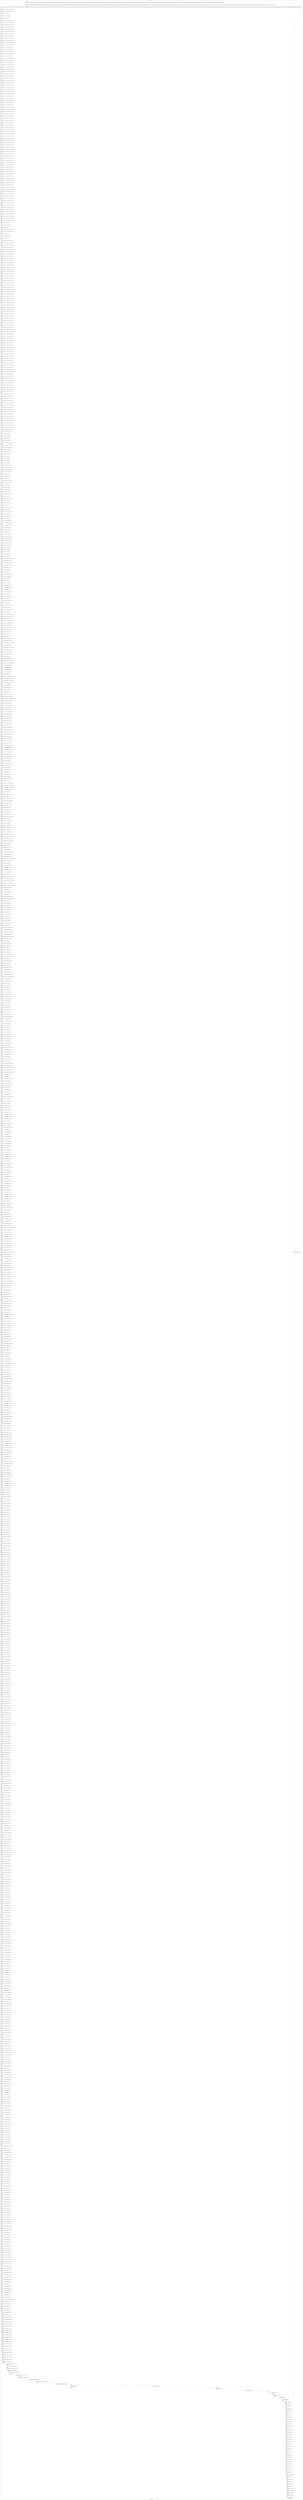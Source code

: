 digraph G {
label="Btor2XCFA";
subgraph cluster_0 {
label="main";
main_init[];
l1[];
l3[];
l4[];
l5[];
l6[];
l7[];
l8[];
l9[];
l10[];
l11[];
l12[];
l13[];
l14[];
l15[];
l16[];
l17[];
l18[];
l19[];
l20[];
l21[];
l22[];
l23[];
l24[];
l25[];
l26[];
l27[];
l28[];
l29[];
l30[];
l31[];
l32[];
l33[];
l34[];
l35[];
l36[];
l37[];
l38[];
l39[];
l40[];
l41[];
l42[];
l43[];
l44[];
l45[];
l46[];
l47[];
l48[];
l49[];
l50[];
l51[];
l52[];
l53[];
l54[];
l55[];
l56[];
l57[];
l58[];
l59[];
l60[];
l61[];
l62[];
l63[];
l64[];
l65[];
l66[];
l67[];
l68[];
l69[];
l70[];
l71[];
l72[];
l73[];
l74[];
l75[];
l76[];
l77[];
l78[];
l79[];
l80[];
l81[];
l82[];
l83[];
l84[];
l85[];
l86[];
l87[];
l88[];
l89[];
l90[];
l91[];
l92[];
l93[];
l94[];
l95[];
l96[];
l97[];
l98[];
l99[];
l100[];
l101[];
l102[];
l103[];
l104[];
l105[];
l106[];
l107[];
l108[];
l109[];
l110[];
l111[];
l112[];
l113[];
l114[];
l115[];
l116[];
l117[];
l118[];
l119[];
l120[];
l121[];
l122[];
l123[];
l124[];
l125[];
l126[];
l127[];
l128[];
l129[];
l130[];
l131[];
l132[];
l133[];
l134[];
l135[];
l136[];
l137[];
l138[];
l139[];
l140[];
l141[];
l142[];
l143[];
l144[];
l145[];
l146[];
l147[];
l148[];
l149[];
l150[];
l151[];
l152[];
l153[];
l154[];
l155[];
l156[];
l157[];
l158[];
l159[];
l160[];
l161[];
l162[];
l163[];
l164[];
l165[];
l166[];
l167[];
l168[];
l169[];
l170[];
l171[];
l172[];
l173[];
l174[];
l175[];
l176[];
l177[];
l178[];
l179[];
l180[];
l181[];
l182[];
l183[];
l184[];
l185[];
l186[];
l187[];
l188[];
l189[];
l190[];
l191[];
l192[];
l193[];
l194[];
l195[];
l196[];
l197[];
l198[];
l199[];
l200[];
l201[];
l202[];
l203[];
l204[];
l205[];
l206[];
l207[];
l208[];
l209[];
l210[];
l211[];
l212[];
l213[];
l214[];
l215[];
l216[];
l217[];
l218[];
l219[];
l220[];
l221[];
l222[];
l223[];
l224[];
l225[];
l226[];
l227[];
l228[];
l229[];
l230[];
l231[];
l232[];
l233[];
l234[];
l235[];
l236[];
l237[];
l238[];
l239[];
l240[];
l241[];
l242[];
l243[];
l244[];
l245[];
l246[];
l247[];
l248[];
l249[];
l250[];
l251[];
l252[];
l253[];
l254[];
l255[];
l256[];
l257[];
l258[];
l259[];
l260[];
l261[];
l262[];
l263[];
l264[];
l265[];
l266[];
l267[];
l268[];
l269[];
l270[];
l271[];
l272[];
l273[];
l274[];
l275[];
l276[];
l277[];
l278[];
l279[];
l280[];
l281[];
l282[];
l283[];
l284[];
l285[];
l286[];
l287[];
l288[];
l289[];
l290[];
l291[];
l292[];
l293[];
l294[];
l295[];
l296[];
l297[];
l298[];
l299[];
l300[];
l301[];
l302[];
l303[];
l304[];
l305[];
l306[];
l307[];
l308[];
l309[];
l310[];
l311[];
l312[];
l313[];
l314[];
l315[];
l316[];
l317[];
l318[];
l319[];
l320[];
l321[];
l322[];
l323[];
l324[];
l325[];
l326[];
l327[];
l328[];
l329[];
l330[];
l331[];
l332[];
l333[];
l334[];
l335[];
l336[];
l337[];
l338[];
l339[];
l340[];
l341[];
l342[];
l343[];
l344[];
l345[];
l346[];
l347[];
l348[];
l349[];
l350[];
l351[];
l352[];
l353[];
l354[];
l355[];
l356[];
l357[];
l358[];
l359[];
l360[];
l361[];
l362[];
l363[];
l364[];
l365[];
l366[];
l367[];
l368[];
l369[];
l370[];
l371[];
l372[];
l373[];
l374[];
l375[];
l376[];
l377[];
l378[];
l379[];
l380[];
l381[];
l382[];
l383[];
l384[];
l385[];
l386[];
l387[];
l388[];
l389[];
l390[];
l391[];
l392[];
l393[];
l394[];
l395[];
l396[];
l397[];
l398[];
l399[];
l400[];
l401[];
l402[];
l403[];
l404[];
l405[];
l406[];
l407[];
l408[];
l409[];
l410[];
l411[];
l412[];
l413[];
l414[];
l415[];
l416[];
l417[];
l418[];
l419[];
l420[];
l421[];
l422[];
l423[];
l424[];
l425[];
l426[];
l427[];
l428[];
l429[];
l430[];
l431[];
l432[];
l433[];
l434[];
l435[];
l436[];
l437[];
l438[];
l439[];
l440[];
l441[];
l442[];
l443[];
l444[];
l445[];
l446[];
l447[];
l448[];
l449[];
l450[];
l451[];
l452[];
l453[];
l454[];
l455[];
l456[];
l457[];
l458[];
l459[];
l460[];
l461[];
l462[];
l463[];
l464[];
l465[];
l466[];
l467[];
l468[];
l469[];
l470[];
l471[];
l472[];
l473[];
l474[];
l475[];
l476[];
l477[];
l478[];
l479[];
l480[];
l481[];
l482[];
l483[];
l484[];
l485[];
l486[];
l487[];
l488[];
l489[];
l490[];
l491[];
l492[];
l493[];
l494[];
l495[];
l496[];
l497[];
l498[];
l499[];
l500[];
l501[];
l502[];
l503[];
l504[];
l505[];
l506[];
l507[];
l508[];
l509[];
l510[];
l511[];
l512[];
l513[];
l514[];
l515[];
l516[];
l517[];
l518[];
l519[];
l520[];
l521[];
l522[];
l523[];
l524[];
l525[];
l526[];
l527[];
l528[];
l529[];
l530[];
l531[];
l532[];
l533[];
l534[];
l535[];
l536[];
l537[];
l538[];
l539[];
l540[];
l541[];
l542[];
l543[];
l544[];
l545[];
l546[];
l547[];
l548[];
l549[];
l550[];
l551[];
l552[];
l553[];
l554[];
l555[];
l556[];
l557[];
l558[];
l559[];
l560[];
l561[];
l562[];
l563[];
l564[];
l565[];
l566[];
l567[];
l568[];
l569[];
l570[];
l571[];
l572[];
l573[];
l574[];
l575[];
l576[];
l577[];
l578[];
l579[];
l580[];
l581[];
l582[];
l583[];
l584[];
l585[];
l586[];
l587[];
l588[];
l589[];
l590[];
l591[];
l592[];
l593[];
l594[];
l595[];
l596[];
l597[];
l598[];
l599[];
l600[];
l601[];
l602[];
l603[];
l604[];
l605[];
l606[];
l607[];
l608[];
l609[];
l610[];
l611[];
l612[];
l613[];
l614[];
l615[];
l616[];
l617[];
l618[];
l619[];
l620[];
l621[];
l622[];
l623[];
l624[];
l625[];
l626[];
l627[];
l628[];
l629[];
l630[];
l631[];
l632[];
l633[];
l634[];
l635[];
l636[];
l637[];
l638[];
l639[];
l640[];
l641[];
l642[];
l643[];
l644[];
l645[];
l646[];
l647[];
l648[];
l649[];
l650[];
l651[];
l652[];
l653[];
l654[];
l655[];
l656[];
l657[];
l658[];
l659[];
l660[];
l661[];
l662[];
l663[];
l664[];
l665[];
l666[];
l667[];
l668[];
l669[];
l670[];
l671[];
l672[];
l673[];
l674[];
l675[];
l676[];
l677[];
l678[];
l679[];
l680[];
l681[];
l682[];
l683[];
l684[];
l685[];
l686[];
l687[];
l688[];
l689[];
l690[];
l691[];
l692[];
l693[];
l694[];
l695[];
l696[];
l697[];
l698[];
l699[];
l700[];
l701[];
l702[];
l703[];
l704[];
l705[];
l706[];
l707[];
l708[];
l709[];
l710[];
l711[];
l712[];
l713[];
l714[];
l715[];
l716[];
l717[];
l718[];
l719[];
l720[];
l721[];
l722[];
l723[];
l724[];
l725[];
l726[];
l727[];
l728[];
l729[];
l730[];
l731[];
l732[];
l733[];
l734[];
l735[];
l736[];
l737[];
l738[];
l739[];
l740[];
l741[];
l742[];
l743[];
l744[];
l745[];
l746[];
l747[];
l748[];
l749[];
l750[];
l751[];
l752[];
l753[];
l754[];
l755[];
l756[];
l757[];
l758[];
l759[];
l760[];
l761[];
l762[];
l763[];
l764[];
l765[];
l766[];
l767[];
l768[];
l769[];
l770[];
l771[];
l772[];
l773[];
l774[];
l775[];
l776[];
l777[];
l778[];
l779[];
l780[];
l781[];
l782[];
l783[];
l784[];
l785[];
l786[];
l787[];
l788[];
l789[];
l790[];
l791[];
l792[];
l793[];
l794[];
l795[];
l796[];
l797[];
l798[];
l799[];
l800[];
l801[];
l802[];
l803[];
l804[];
l805[];
l806[];
l807[];
l808[];
l809[];
l810[];
l811[];
l812[];
l813[];
l814[];
l815[];
l816[];
l817[];
l818[];
l819[];
l820[];
l821[];
l822[];
l823[];
l824[];
l825[];
l826[];
l827[];
l828[];
l829[];
l830[];
l831[];
l832[];
l833[];
l834[];
l835[];
l836[];
l837[];
l838[];
l839[];
l840[];
l841[];
l842[];
l843[];
l844[];
l845[];
l846[];
l847[];
l848[];
l849[];
l850[];
l851[];
l852[];
l853[];
l854[];
l855[];
l856[];
l857[];
l858[];
l859[];
l860[];
l861[];
l862[];
l863[];
l864[];
l865[];
l866[];
l867[];
l868[];
l869[];
l870[];
l871[];
l872[];
l873[];
l874[];
l875[];
l876[];
l877[];
l878[];
l879[];
l880[];
l881[];
l882[];
l883[];
l884[];
l885[];
l886[];
l887[];
l888[];
l889[];
l890[];
l891[];
l892[];
l893[];
l894[];
l895[];
l896[];
l897[];
l898[];
l899[];
l900[];
l901[];
l902[];
l903[];
l904[];
l905[];
l906[];
l907[];
l908[];
l909[];
l910[];
l911[];
l912[];
l913[];
l914[];
l915[];
l916[];
l917[];
l918[];
l919[];
l920[];
l921[];
l922[];
l923[];
l924[];
l925[];
l926[];
l927[];
l928[];
l929[];
l930[];
l931[];
l932[];
l933[];
l934[];
l935[];
l936[];
l937[];
l938[];
l939[];
l940[];
l941[];
l942[];
l943[];
l944[];
l945[];
l946[];
l947[];
l948[];
l949[];
l950[];
l951[];
l952[];
l953[];
l954[];
l955[];
l956[];
l957[];
l958[];
l959[];
l960[];
l961[];
l962[];
l963[];
l964[];
l965[];
l966[];
l967[];
l968[];
l969[];
l970[];
l971[];
l972[];
l973[];
l974[];
l975[];
l976[];
l977[];
l978[];
l979[];
l980[];
l981[];
l982[];
l983[];
l984[];
l985[];
l986[];
l987[];
l988[];
l989[];
l990[];
l991[];
l992[];
l993[];
l994[];
l995[];
l996[];
l997[];
l998[];
l999[];
l1000[];
l1001[];
l1002[];
l1003[];
l1004[];
l1005[];
l1006[];
l1007[];
l1008[];
l1009[];
l1010[];
l1011[];
l1012[];
l1013[];
l1014[];
l1015[];
l1016[];
l1017[];
l1018[];
l1019[];
l1020[];
l1021[];
l1022[];
l1023[];
l1024[];
l1025[];
l1026[];
l1027[];
l1028[];
l1029[];
l1030[];
l1031[];
l1032[];
l1033[];
l1034[];
l1035[];
l1036[];
l1037[];
l1038[];
l1039[];
l1040[];
l1041[];
l1042[];
l1043[];
l1044[];
l1045[];
l1046[];
l1047[];
l1048[];
l1049[];
l1050[];
l1051[];
l1052[];
l1053[];
l1054[];
l1055[];
l1056[];
l1057[];
l1058[];
l1059[];
l1060[];
l1061[];
l1062[];
l1063[];
l1064[];
l1065[];
l1066[];
l1067[];
l1068[];
l1069[];
l1070[];
l1071[];
l1072[];
l1073[];
main_error[];
l1074[];
l1075[];
l1076[];
l1077[];
l1078[];
l1079[];
l1080[];
l1081[];
l1082[];
l1083[];
l1084[];
l1085[];
l1086[];
l1087[];
l1088[];
l1089[];
l1090[];
l1091[];
l1092[];
l1093[];
l1094[];
l1095[];
l1096[];
l1097[];
l1098[];
l1099[];
l1100[];
l1101[];
l1102[];
l1103[];
l1104[];
l1105[];
l1106[];
l1107[];
l1108[];
l1109[];
l1110[];
l1111[];
l1112[];
l1113[];
l1114[];
l1115[];
l1116[];
l1117[];
l1118[];
l1119[];
l1120[];
l1121[];
l1122[];
l1123[];
l1124[];
main_init -> l1 [label="[(assign const_5 #b00000000),(assign const_56 #b0),(assign const_109 #b00000010),(assign const_114 #b00000000000000000000000000000001),(assign const_115 #b000000000000000000000000),(assign const_122 #b00000001),(assign const_166 #b00000000),(assign const_526 #b00000000000000000000000000001010),(assign const_540 #b00000000000000000000000000000010),(assign const_550 #b00000000000000000000000000000011),(assign const_559 #b00000000000000000000000000000111),(assign const_568 #b00000000000000000000000000000110),(assign const_584 #b00000000000000000000000000001001),(assign const_593 #b00000000000000000000000000001011),(assign const_635 #b00000000000000000000000000000100),(assign const_644 #b00000000000000000000000000001101),(assign const_655 #b00000000000000000000000000000000),(assign const_679 #b00000000000000000000000000000101),(assign const_700 #b00000000000000000000000000001100),(assign const_742 #b00000000000000000000000000001000)] "];
l3 -> l4 [label="[(havoc input_113),(havoc input_121),(havoc input_123),(havoc input_124),(havoc input_125),(havoc input_126),(havoc input_127),(havoc input_128),(havoc input_129),(havoc input_130),(havoc input_131),(havoc input_132),(havoc input_133),(havoc input_134),(havoc input_135),(havoc input_136),(havoc input_137),(havoc input_138),(havoc input_139),(havoc input_140),(havoc input_141),(havoc input_142),(havoc input_143),(havoc input_144),(havoc input_145),(havoc input_146),(havoc input_147),(havoc input_148),(havoc input_149),(havoc input_150),(havoc input_151),(havoc input_152),(havoc input_153),(havoc input_154),(havoc input_155),(havoc input_156),(havoc input_157),(havoc input_158),(havoc input_159),(havoc input_160),(havoc input_161),(havoc input_162),(havoc input_163),(havoc input_164),(havoc input_165),(havoc input_213),(havoc input_214),(havoc input_215),(havoc input_216),(havoc input_217),(havoc input_218),(havoc input_219),(havoc input_220),(havoc input_221),(havoc input_222),(havoc input_223),(havoc input_224),(havoc input_225),(havoc input_226),(havoc input_227),(havoc input_228),(havoc input_229),(havoc input_230),(havoc input_231),(havoc input_232),(havoc input_233),(havoc input_234),(havoc input_235),(havoc input_236),(havoc input_237),(havoc input_238),(havoc input_239),(havoc input_240),(havoc input_241),(havoc input_242),(havoc input_243),(havoc input_244),(havoc input_245),(havoc input_246),(havoc input_247),(havoc input_248),(havoc input_249),(havoc input_250),(havoc input_251),(havoc input_252),(havoc input_253),(havoc input_254),(havoc input_255),(havoc input_256)] "];
l4 -> l5 [label="[(assign comparison_110 (ite (= const_109 state_12) #b1 #b0))] "];
l5 -> l6 [label="[(assign binary_111 (bvand (bvnot state_107) comparison_110))] "];
l6 -> l7 [label="[(assign binary_116 (++ const_115 state_6))] "];
l7 -> l8 [label="[(assign binary_117 (bvadd const_114 binary_116))] "];
l8 -> l9 [label="[(assign slice_118 (extract binary_117 0 8))] "];
l9 -> l10 [label="[(assign ternary_119 (ite (= input_113 #b1) slice_118 state_6))] "];
l10 -> l11 [label="[(assign ternary_167 (ite (= input_113 #b1) const_166 state_8))] "];
l11 -> l12 [label="[(assign ternary_168 (ite (= input_165 #b1) const_122 ternary_167))] "];
l12 -> l13 [label="[(assign ternary_169 (ite (= input_164 #b1) const_122 ternary_168))] "];
l13 -> l14 [label="[(assign ternary_170 (ite (= input_163 #b1) const_122 ternary_169))] "];
l14 -> l15 [label="[(assign ternary_171 (ite (= input_162 #b1) const_122 ternary_170))] "];
l15 -> l16 [label="[(assign ternary_172 (ite (= input_161 #b1) const_122 ternary_171))] "];
l16 -> l17 [label="[(assign ternary_173 (ite (= input_160 #b1) const_122 ternary_172))] "];
l17 -> l18 [label="[(assign ternary_174 (ite (= input_159 #b1) const_122 ternary_173))] "];
l18 -> l19 [label="[(assign ternary_175 (ite (= input_158 #b1) const_122 ternary_174))] "];
l19 -> l20 [label="[(assign ternary_176 (ite (= input_157 #b1) const_122 ternary_175))] "];
l20 -> l21 [label="[(assign ternary_177 (ite (= input_156 #b1) const_122 ternary_176))] "];
l21 -> l22 [label="[(assign ternary_178 (ite (= input_155 #b1) const_122 ternary_177))] "];
l22 -> l23 [label="[(assign ternary_179 (ite (= input_154 #b1) const_122 ternary_178))] "];
l23 -> l24 [label="[(assign ternary_180 (ite (= input_153 #b1) const_122 ternary_179))] "];
l24 -> l25 [label="[(assign ternary_181 (ite (= input_152 #b1) const_122 ternary_180))] "];
l25 -> l26 [label="[(assign ternary_182 (ite (= input_151 #b1) const_122 ternary_181))] "];
l26 -> l27 [label="[(assign ternary_183 (ite (= input_150 #b1) const_122 ternary_182))] "];
l27 -> l28 [label="[(assign ternary_184 (ite (= input_149 #b1) const_122 ternary_183))] "];
l28 -> l29 [label="[(assign ternary_185 (ite (= input_148 #b1) const_122 ternary_184))] "];
l29 -> l30 [label="[(assign ternary_186 (ite (= input_147 #b1) const_122 ternary_185))] "];
l30 -> l31 [label="[(assign ternary_187 (ite (= input_146 #b1) const_122 ternary_186))] "];
l31 -> l32 [label="[(assign ternary_188 (ite (= input_145 #b1) const_122 ternary_187))] "];
l32 -> l33 [label="[(assign ternary_189 (ite (= input_144 #b1) const_122 ternary_188))] "];
l33 -> l34 [label="[(assign ternary_190 (ite (= input_143 #b1) const_122 ternary_189))] "];
l34 -> l35 [label="[(assign ternary_191 (ite (= input_142 #b1) const_122 ternary_190))] "];
l35 -> l36 [label="[(assign ternary_192 (ite (= input_141 #b1) const_122 ternary_191))] "];
l36 -> l37 [label="[(assign ternary_193 (ite (= input_140 #b1) const_122 ternary_192))] "];
l37 -> l38 [label="[(assign ternary_194 (ite (= input_139 #b1) const_122 ternary_193))] "];
l38 -> l39 [label="[(assign ternary_195 (ite (= input_138 #b1) const_122 ternary_194))] "];
l39 -> l40 [label="[(assign ternary_196 (ite (= input_137 #b1) const_122 ternary_195))] "];
l40 -> l41 [label="[(assign ternary_197 (ite (= input_136 #b1) const_122 ternary_196))] "];
l41 -> l42 [label="[(assign ternary_198 (ite (= input_135 #b1) const_122 ternary_197))] "];
l42 -> l43 [label="[(assign ternary_199 (ite (= input_134 #b1) const_122 ternary_198))] "];
l43 -> l44 [label="[(assign ternary_200 (ite (= input_133 #b1) const_122 ternary_199))] "];
l44 -> l45 [label="[(assign ternary_201 (ite (= input_132 #b1) const_122 ternary_200))] "];
l45 -> l46 [label="[(assign ternary_202 (ite (= input_131 #b1) const_122 ternary_201))] "];
l46 -> l47 [label="[(assign ternary_203 (ite (= input_130 #b1) const_122 ternary_202))] "];
l47 -> l48 [label="[(assign ternary_204 (ite (= input_129 #b1) const_122 ternary_203))] "];
l48 -> l49 [label="[(assign ternary_205 (ite (= input_128 #b1) const_122 ternary_204))] "];
l49 -> l50 [label="[(assign ternary_206 (ite (= input_127 #b1) const_122 ternary_205))] "];
l50 -> l51 [label="[(assign ternary_207 (ite (= input_126 #b1) const_122 ternary_206))] "];
l51 -> l52 [label="[(assign ternary_208 (ite (= input_125 #b1) const_122 ternary_207))] "];
l52 -> l53 [label="[(assign ternary_209 (ite (= input_124 #b1) const_122 ternary_208))] "];
l53 -> l54 [label="[(assign ternary_210 (ite (= input_123 #b1) const_122 ternary_209))] "];
l54 -> l55 [label="[(assign ternary_211 (ite (= input_121 #b1) const_122 ternary_210))] "];
l55 -> l56 [label="[(assign ternary_257 (ite (= input_113 #b1) const_166 state_10))] "];
l56 -> l57 [label="[(assign ternary_258 (ite (= input_256 #b1) const_122 ternary_257))] "];
l57 -> l58 [label="[(assign ternary_259 (ite (= input_255 #b1) const_122 ternary_258))] "];
l58 -> l59 [label="[(assign ternary_260 (ite (= input_254 #b1) const_122 ternary_259))] "];
l59 -> l60 [label="[(assign ternary_261 (ite (= input_253 #b1) const_122 ternary_260))] "];
l60 -> l61 [label="[(assign ternary_262 (ite (= input_252 #b1) const_122 ternary_261))] "];
l61 -> l62 [label="[(assign ternary_263 (ite (= input_251 #b1) const_122 ternary_262))] "];
l62 -> l63 [label="[(assign ternary_264 (ite (= input_250 #b1) const_122 ternary_263))] "];
l63 -> l64 [label="[(assign ternary_265 (ite (= input_249 #b1) const_122 ternary_264))] "];
l64 -> l65 [label="[(assign ternary_266 (ite (= input_248 #b1) const_122 ternary_265))] "];
l65 -> l66 [label="[(assign ternary_267 (ite (= input_247 #b1) const_122 ternary_266))] "];
l66 -> l67 [label="[(assign ternary_268 (ite (= input_246 #b1) const_122 ternary_267))] "];
l67 -> l68 [label="[(assign ternary_269 (ite (= input_245 #b1) const_122 ternary_268))] "];
l68 -> l69 [label="[(assign ternary_270 (ite (= input_244 #b1) const_122 ternary_269))] "];
l69 -> l70 [label="[(assign ternary_271 (ite (= input_243 #b1) const_122 ternary_270))] "];
l70 -> l71 [label="[(assign ternary_272 (ite (= input_242 #b1) const_122 ternary_271))] "];
l71 -> l72 [label="[(assign ternary_273 (ite (= input_241 #b1) const_122 ternary_272))] "];
l72 -> l73 [label="[(assign ternary_274 (ite (= input_240 #b1) const_122 ternary_273))] "];
l73 -> l74 [label="[(assign ternary_275 (ite (= input_239 #b1) const_122 ternary_274))] "];
l74 -> l75 [label="[(assign ternary_276 (ite (= input_238 #b1) const_122 ternary_275))] "];
l75 -> l76 [label="[(assign ternary_277 (ite (= input_237 #b1) const_122 ternary_276))] "];
l76 -> l77 [label="[(assign ternary_278 (ite (= input_236 #b1) const_122 ternary_277))] "];
l77 -> l78 [label="[(assign ternary_279 (ite (= input_235 #b1) const_122 ternary_278))] "];
l78 -> l79 [label="[(assign ternary_280 (ite (= input_234 #b1) const_122 ternary_279))] "];
l79 -> l80 [label="[(assign ternary_281 (ite (= input_233 #b1) const_122 ternary_280))] "];
l80 -> l81 [label="[(assign ternary_282 (ite (= input_232 #b1) const_122 ternary_281))] "];
l81 -> l82 [label="[(assign ternary_283 (ite (= input_231 #b1) const_122 ternary_282))] "];
l82 -> l83 [label="[(assign ternary_284 (ite (= input_230 #b1) const_122 ternary_283))] "];
l83 -> l84 [label="[(assign ternary_285 (ite (= input_229 #b1) const_122 ternary_284))] "];
l84 -> l85 [label="[(assign ternary_286 (ite (= input_228 #b1) const_122 ternary_285))] "];
l85 -> l86 [label="[(assign ternary_287 (ite (= input_227 #b1) const_122 ternary_286))] "];
l86 -> l87 [label="[(assign ternary_288 (ite (= input_226 #b1) const_122 ternary_287))] "];
l87 -> l88 [label="[(assign ternary_289 (ite (= input_225 #b1) const_122 ternary_288))] "];
l88 -> l89 [label="[(assign ternary_290 (ite (= input_224 #b1) const_122 ternary_289))] "];
l89 -> l90 [label="[(assign ternary_291 (ite (= input_223 #b1) const_122 ternary_290))] "];
l90 -> l91 [label="[(assign ternary_292 (ite (= input_222 #b1) const_122 ternary_291))] "];
l91 -> l92 [label="[(assign ternary_293 (ite (= input_221 #b1) const_122 ternary_292))] "];
l92 -> l93 [label="[(assign ternary_294 (ite (= input_220 #b1) const_122 ternary_293))] "];
l93 -> l94 [label="[(assign ternary_295 (ite (= input_219 #b1) const_122 ternary_294))] "];
l94 -> l95 [label="[(assign ternary_296 (ite (= input_218 #b1) const_122 ternary_295))] "];
l95 -> l96 [label="[(assign ternary_297 (ite (= input_217 #b1) const_122 ternary_296))] "];
l96 -> l97 [label="[(assign ternary_298 (ite (= input_216 #b1) const_122 ternary_297))] "];
l97 -> l98 [label="[(assign ternary_299 (ite (= input_215 #b1) const_122 ternary_298))] "];
l98 -> l99 [label="[(assign ternary_300 (ite (= input_214 #b1) const_122 ternary_299))] "];
l99 -> l100 [label="[(assign ternary_301 (ite (= input_213 #b1) const_122 ternary_300))] "];
l100 -> l101 [label="[(assign binary_303 (++ const_115 state_12))] "];
l101 -> l102 [label="[(assign binary_304 (bvadd const_114 binary_303))] "];
l102 -> l103 [label="[(assign slice_305 (extract binary_304 0 8))] "];
l103 -> l104 [label="[(assign ternary_306 (ite (= input_121 #b1) slice_305 state_12))] "];
l104 -> l105 [label="[(assign ternary_307 (ite (= input_213 #b1) slice_305 ternary_306))] "];
l105 -> l106 [label="[(assign binary_309 (++ const_115 state_14))] "];
l106 -> l107 [label="[(assign binary_310 (bvadd const_114 binary_309))] "];
l107 -> l108 [label="[(assign slice_311 (extract binary_310 0 8))] "];
l108 -> l109 [label="[(assign ternary_312 (ite (= input_162 #b1) slice_311 state_14))] "];
l109 -> l110 [label="[(assign ternary_313 (ite (= input_161 #b1) slice_311 ternary_312))] "];
l110 -> l111 [label="[(assign ternary_314 (ite (= input_160 #b1) slice_311 ternary_313))] "];
l111 -> l112 [label="[(assign ternary_315 (ite (= input_159 #b1) slice_311 ternary_314))] "];
l112 -> l113 [label="[(assign ternary_316 (ite (= input_158 #b1) slice_311 ternary_315))] "];
l113 -> l114 [label="[(assign ternary_317 (ite (= input_157 #b1) slice_311 ternary_316))] "];
l114 -> l115 [label="[(assign ternary_318 (ite (= input_156 #b1) slice_311 ternary_317))] "];
l115 -> l116 [label="[(assign ternary_319 (ite (= input_150 #b1) slice_311 ternary_318))] "];
l116 -> l117 [label="[(assign ternary_320 (ite (= input_147 #b1) slice_311 ternary_319))] "];
l117 -> l118 [label="[(assign ternary_321 (ite (= input_146 #b1) slice_311 ternary_320))] "];
l118 -> l119 [label="[(assign ternary_322 (ite (= input_144 #b1) slice_311 ternary_321))] "];
l119 -> l120 [label="[(assign ternary_323 (ite (= input_138 #b1) slice_311 ternary_322))] "];
l120 -> l121 [label="[(assign ternary_324 (ite (= input_137 #b1) slice_311 ternary_323))] "];
l121 -> l122 [label="[(assign ternary_325 (ite (= input_134 #b1) slice_311 ternary_324))] "];
l122 -> l123 [label="[(assign ternary_326 (ite (= input_133 #b1) slice_311 ternary_325))] "];
l123 -> l124 [label="[(assign ternary_327 (ite (= input_130 #b1) slice_311 ternary_326))] "];
l124 -> l125 [label="[(assign ternary_328 (ite (= input_129 #b1) slice_311 ternary_327))] "];
l125 -> l126 [label="[(assign ternary_329 (ite (= input_125 #b1) slice_311 ternary_328))] "];
l126 -> l127 [label="[(assign ternary_330 (ite (= input_124 #b1) slice_311 ternary_329))] "];
l127 -> l128 [label="[(assign ternary_331 (ite (= input_253 #b1) slice_311 ternary_330))] "];
l128 -> l129 [label="[(assign ternary_332 (ite (= input_252 #b1) slice_311 ternary_331))] "];
l129 -> l130 [label="[(assign ternary_333 (ite (= input_251 #b1) slice_311 ternary_332))] "];
l130 -> l131 [label="[(assign ternary_334 (ite (= input_250 #b1) slice_311 ternary_333))] "];
l131 -> l132 [label="[(assign ternary_335 (ite (= input_249 #b1) slice_311 ternary_334))] "];
l132 -> l133 [label="[(assign ternary_336 (ite (= input_248 #b1) slice_311 ternary_335))] "];
l133 -> l134 [label="[(assign ternary_337 (ite (= input_247 #b1) slice_311 ternary_336))] "];
l134 -> l135 [label="[(assign ternary_338 (ite (= input_241 #b1) slice_311 ternary_337))] "];
l135 -> l136 [label="[(assign ternary_339 (ite (= input_238 #b1) slice_311 ternary_338))] "];
l136 -> l137 [label="[(assign ternary_340 (ite (= input_237 #b1) slice_311 ternary_339))] "];
l137 -> l138 [label="[(assign ternary_341 (ite (= input_235 #b1) slice_311 ternary_340))] "];
l138 -> l139 [label="[(assign ternary_342 (ite (= input_229 #b1) slice_311 ternary_341))] "];
l139 -> l140 [label="[(assign ternary_343 (ite (= input_228 #b1) slice_311 ternary_342))] "];
l140 -> l141 [label="[(assign ternary_344 (ite (= input_225 #b1) slice_311 ternary_343))] "];
l141 -> l142 [label="[(assign ternary_345 (ite (= input_224 #b1) slice_311 ternary_344))] "];
l142 -> l143 [label="[(assign ternary_346 (ite (= input_221 #b1) slice_311 ternary_345))] "];
l143 -> l144 [label="[(assign ternary_347 (ite (= input_220 #b1) slice_311 ternary_346))] "];
l144 -> l145 [label="[(assign ternary_348 (ite (= input_216 #b1) slice_311 ternary_347))] "];
l145 -> l146 [label="[(assign ternary_349 (ite (= input_215 #b1) slice_311 ternary_348))] "];
l146 -> l147 [label="[(assign ternary_351 (ite (= input_144 #b1) const_122 state_16))] "];
l147 -> l148 [label="[(assign ternary_352 (ite (= input_130 #b1) const_122 ternary_351))] "];
l148 -> l149 [label="[(assign ternary_353 (ite (= input_235 #b1) const_122 ternary_352))] "];
l149 -> l150 [label="[(assign ternary_354 (ite (= input_221 #b1) const_122 ternary_353))] "];
l150 -> l151 [label="[(assign ternary_356 (ite (= input_125 #b1) const_122 state_18))] "];
l151 -> l152 [label="[(assign ternary_357 (ite (= input_216 #b1) const_122 ternary_356))] "];
l152 -> l153 [label="[(assign ternary_359 (ite (= input_147 #b1) const_122 state_20))] "];
l153 -> l154 [label="[(assign ternary_360 (ite (= input_238 #b1) const_122 ternary_359))] "];
l154 -> l155 [label="[(assign ternary_362 (ite (= input_162 #b1) const_122 state_22))] "];
l155 -> l156 [label="[(assign ternary_363 (ite (= input_253 #b1) const_122 ternary_362))] "];
l156 -> l157 [label="[(assign ternary_365 (ite (= input_129 #b1) const_122 state_24))] "];
l157 -> l158 [label="[(assign ternary_366 (ite (= input_220 #b1) const_122 ternary_365))] "];
l158 -> l159 [label="[(assign ternary_368 (ite (= input_138 #b1) const_122 state_26))] "];
l159 -> l160 [label="[(assign ternary_369 (ite (= input_229 #b1) const_122 ternary_368))] "];
l160 -> l161 [label="[(assign ternary_371 (ite (= input_161 #b1) const_122 state_28))] "];
l161 -> l162 [label="[(assign ternary_372 (ite (= input_252 #b1) const_122 ternary_371))] "];
l162 -> l163 [label="[(assign ternary_374 (ite (= input_150 #b1) const_122 state_30))] "];
l163 -> l164 [label="[(assign ternary_375 (ite (= input_137 #b1) const_122 ternary_374))] "];
l164 -> l165 [label="[(assign ternary_376 (ite (= input_133 #b1) const_122 ternary_375))] "];
l165 -> l166 [label="[(assign ternary_377 (ite (= input_241 #b1) const_122 ternary_376))] "];
l166 -> l167 [label="[(assign ternary_378 (ite (= input_228 #b1) const_122 ternary_377))] "];
l167 -> l168 [label="[(assign ternary_379 (ite (= input_224 #b1) const_122 ternary_378))] "];
l168 -> l169 [label="[(assign ternary_381 (ite (= input_124 #b1) const_122 state_32))] "];
l169 -> l170 [label="[(assign ternary_382 (ite (= input_215 #b1) const_122 ternary_381))] "];
l170 -> l171 [label="[(assign ternary_384 (ite (= input_160 #b1) const_122 state_34))] "];
l171 -> l172 [label="[(assign ternary_385 (ite (= input_251 #b1) const_122 ternary_384))] "];
l172 -> l173 [label="[(assign ternary_387 (ite (= input_159 #b1) const_122 state_36))] "];
l173 -> l174 [label="[(assign ternary_388 (ite (= input_250 #b1) const_122 ternary_387))] "];
l174 -> l175 [label="[(assign ternary_390 (ite (= input_158 #b1) const_122 state_38))] "];
l175 -> l176 [label="[(assign ternary_391 (ite (= input_249 #b1) const_122 ternary_390))] "];
l176 -> l177 [label="[(assign ternary_393 (ite (= input_157 #b1) const_122 state_40))] "];
l177 -> l178 [label="[(assign ternary_394 (ite (= input_248 #b1) const_122 ternary_393))] "];
l178 -> l179 [label="[(assign ternary_396 (ite (= input_134 #b1) const_122 state_42))] "];
l179 -> l180 [label="[(assign ternary_397 (ite (= input_225 #b1) const_122 ternary_396))] "];
l180 -> l181 [label="[(assign ternary_399 (ite (= input_146 #b1) const_122 state_44))] "];
l181 -> l182 [label="[(assign ternary_400 (ite (= input_237 #b1) const_122 ternary_399))] "];
l182 -> l183 [label="[(assign ternary_402 (ite (= input_156 #b1) const_122 state_46))] "];
l183 -> l184 [label="[(assign ternary_403 (ite (= input_247 #b1) const_122 ternary_402))] "];
l184 -> l185 [label="[(assign ternary_405 (ite (= input_128 #b1) const_122 state_48))] "];
l185 -> l186 [label="[(assign ternary_406 (ite (= input_219 #b1) const_122 ternary_405))] "];
l186 -> l187 [label="[(assign ternary_408 (ite (= input_136 #b1) const_122 state_50))] "];
l187 -> l188 [label="[(assign ternary_409 (ite (= input_227 #b1) const_122 ternary_408))] "];
l188 -> l189 [label="[(assign ternary_411 (ite (= input_149 #b1) const_122 state_52))] "];
l189 -> l190 [label="[(assign ternary_412 (ite (= input_240 #b1) const_122 ternary_411))] "];
l190 -> l191 [label="[(assign ternary_414 (ite (= input_143 #b1) const_122 state_54))] "];
l191 -> l192 [label="[(assign ternary_415 (ite (= input_234 #b1) const_122 ternary_414))] "];
l192 -> l193 [label="[(assign binary_418 (bvand (bvnot state_59) (bvnot input_165)))] "];
l193 -> l194 [label="[(assign binary_419 (bvand binary_418 (bvnot input_164)))] "];
l194 -> l195 [label="[(assign binary_420 (bvand binary_419 (bvnot input_163)))] "];
l195 -> l196 [label="[(assign binary_421 (bvor binary_420 input_155))] "];
l196 -> l197 [label="[(assign binary_422 (bvor binary_421 input_139))] "];
l197 -> l198 [label="[(assign binary_423 (bvor binary_422 input_126))] "];
l198 -> l199 [label="[(assign binary_425 (bvor state_61 input_165))] "];
l199 -> l200 [label="[(assign binary_426 (bvand binary_425 (bvnot input_155)))] "];
l200 -> l201 [label="[(assign binary_427 (bvand binary_426 (bvnot input_154)))] "];
l201 -> l202 [label="[(assign binary_428 (bvand binary_427 (bvnot input_153)))] "];
l202 -> l203 [label="[(assign binary_429 (bvand binary_428 (bvnot input_152)))] "];
l203 -> l204 [label="[(assign binary_430 (bvand binary_429 (bvnot input_151)))] "];
l204 -> l205 [label="[(assign binary_431 (bvor binary_430 input_148))] "];
l205 -> l206 [label="[(assign binary_432 (bvor binary_431 input_145))] "];
l206 -> l207 [label="[(assign binary_433 (bvor binary_432 input_142))] "];
l207 -> l208 [label="[(assign binary_436 (bvor state_65 input_164))] "];
l208 -> l209 [label="[(assign binary_437 (bvor binary_436 input_152))] "];
l209 -> l210 [label="[(assign binary_438 (bvand binary_437 (bvnot input_142)))] "];
l210 -> l211 [label="[(assign binary_439 (bvand binary_438 (bvnot input_141)))] "];
l211 -> l212 [label="[(assign binary_440 (bvand binary_439 (bvnot input_140)))] "];
l212 -> l213 [label="[(assign binary_441 (bvand binary_440 (bvnot input_139)))] "];
l213 -> l214 [label="[(assign binary_442 (bvor binary_441 input_135))] "];
l214 -> l215 [label="[(assign binary_443 (bvor binary_442 input_132))] "];
l215 -> l216 [label="[(assign binary_445 (bvor state_67 input_140))] "];
l216 -> l217 [label="[(assign binary_446 (bvand binary_445 (bvnot input_132)))] "];
l217 -> l218 [label="[(assign binary_447 (bvand binary_446 (bvnot input_131)))] "];
l218 -> l219 [label="[(assign binary_448 (bvor binary_447 input_127))] "];
l219 -> l220 [label="[(assign binary_450 (bvor state_69 input_163))] "];
l220 -> l221 [label="[(assign binary_451 (bvor binary_450 input_131))] "];
l221 -> l222 [label="[(assign binary_452 (bvand binary_451 (bvnot input_127)))] "];
l222 -> l223 [label="[(assign binary_453 (bvand binary_452 (bvnot input_126)))] "];
l223 -> l224 [label="[(assign binary_455 (bvor state_71 input_141))] "];
l224 -> l225 [label="[(assign binary_456 (bvand binary_455 (bvnot input_135)))] "];
l225 -> l226 [label="[(assign binary_458 (bvor state_73 input_153))] "];
l226 -> l227 [label="[(assign binary_459 (bvand binary_458 (bvnot input_145)))] "];
l227 -> l228 [label="[(assign binary_461 (bvor state_75 input_154))] "];
l228 -> l229 [label="[(assign binary_462 (bvand binary_461 (bvnot input_148)))] "];
l229 -> l230 [label="[(assign binary_464 (bvor state_77 input_151))] "];
l230 -> l231 [label="[(assign binary_465 (bvand binary_464 (bvnot input_123)))] "];
l231 -> l232 [label="[(assign binary_467 (bvor state_79 input_123))] "];
l232 -> l233 [label="[(assign binary_468 (bvand binary_467 (bvnot input_121)))] "];
l233 -> l234 [label="[(assign binary_470 (bvor state_81 input_121))] "];
l234 -> l235 [label="[(assign binary_472 (bvand state_83 (bvnot input_256)))] "];
l235 -> l236 [label="[(assign binary_473 (bvand binary_472 (bvnot input_255)))] "];
l236 -> l237 [label="[(assign binary_474 (bvand binary_473 (bvnot input_254)))] "];
l237 -> l238 [label="[(assign binary_475 (bvor binary_474 input_246))] "];
l238 -> l239 [label="[(assign binary_476 (bvor binary_475 input_230))] "];
l239 -> l240 [label="[(assign binary_477 (bvor binary_476 input_217))] "];
l240 -> l241 [label="[(assign binary_479 (bvor (bvnot state_85) input_256))] "];
l241 -> l242 [label="[(assign binary_480 (bvand binary_479 (bvnot input_246)))] "];
l242 -> l243 [label="[(assign binary_481 (bvand binary_480 (bvnot input_245)))] "];
l243 -> l244 [label="[(assign binary_482 (bvand binary_481 (bvnot input_244)))] "];
l244 -> l245 [label="[(assign binary_483 (bvand binary_482 (bvnot input_243)))] "];
l245 -> l246 [label="[(assign binary_484 (bvand binary_483 (bvnot input_242)))] "];
l246 -> l247 [label="[(assign binary_485 (bvor binary_484 input_239))] "];
l247 -> l248 [label="[(assign binary_486 (bvor binary_485 input_236))] "];
l248 -> l249 [label="[(assign binary_487 (bvor binary_486 input_233))] "];
l249 -> l250 [label="[(assign binary_490 (bvor state_89 input_255))] "];
l250 -> l251 [label="[(assign binary_491 (bvor binary_490 input_243))] "];
l251 -> l252 [label="[(assign binary_492 (bvand binary_491 (bvnot input_233)))] "];
l252 -> l253 [label="[(assign binary_493 (bvand binary_492 (bvnot input_232)))] "];
l253 -> l254 [label="[(assign binary_494 (bvand binary_493 (bvnot input_231)))] "];
l254 -> l255 [label="[(assign binary_495 (bvand binary_494 (bvnot input_230)))] "];
l255 -> l256 [label="[(assign binary_496 (bvor binary_495 input_226))] "];
l256 -> l257 [label="[(assign binary_497 (bvor binary_496 input_223))] "];
l257 -> l258 [label="[(assign binary_499 (bvor state_91 input_231))] "];
l258 -> l259 [label="[(assign binary_500 (bvand binary_499 (bvnot input_223)))] "];
l259 -> l260 [label="[(assign binary_501 (bvand binary_500 (bvnot input_222)))] "];
l260 -> l261 [label="[(assign binary_502 (bvor binary_501 input_218))] "];
l261 -> l262 [label="[(assign binary_504 (bvor state_93 input_254))] "];
l262 -> l263 [label="[(assign binary_505 (bvor binary_504 input_222))] "];
l263 -> l264 [label="[(assign binary_506 (bvand binary_505 (bvnot input_218)))] "];
l264 -> l265 [label="[(assign binary_507 (bvand binary_506 (bvnot input_217)))] "];
l265 -> l266 [label="[(assign binary_509 (bvor state_95 input_232))] "];
l266 -> l267 [label="[(assign binary_510 (bvand binary_509 (bvnot input_226)))] "];
l267 -> l268 [label="[(assign binary_512 (bvor state_97 input_244))] "];
l268 -> l269 [label="[(assign binary_513 (bvand binary_512 (bvnot input_236)))] "];
l269 -> l270 [label="[(assign binary_515 (bvor state_99 input_245))] "];
l270 -> l271 [label="[(assign binary_516 (bvand binary_515 (bvnot input_239)))] "];
l271 -> l272 [label="[(assign binary_518 (bvor state_101 input_242))] "];
l272 -> l273 [label="[(assign binary_519 (bvand binary_518 (bvnot input_214)))] "];
l273 -> l274 [label="[(assign binary_521 (bvor state_103 input_214))] "];
l274 -> l275 [label="[(assign binary_522 (bvand binary_521 (bvnot input_213)))] "];
l275 -> l276 [label="[(assign binary_524 (bvor state_105 input_213))] "];
l276 -> l277 [label="[(assign comparison_527 (ite (bvule const_526 binary_116) #b1 #b0))] "];
l277 -> l278 [label="[(assign binary_528 (bvand (bvnot state_57) (bvnot comparison_527)))] "];
l278 -> l279 [label="[(assign binary_529 (bvor (bvnot input_113) binary_528))] "];
l279 -> l280 [label="[(assign comparison_530 (ite (= const_166 state_8) #b1 #b0))] "];
l280 -> l281 [label="[(assign binary_531 (bvand (bvnot state_59) comparison_530))] "];
l281 -> l282 [label="[(assign binary_532 (bvor (bvnot input_165) binary_531))] "];
l282 -> l283 [label="[(assign binary_533 (bvand binary_529 binary_532))] "];
l283 -> l284 [label="[(assign binary_534 (bvor binary_531 (bvnot input_164)))] "];
l284 -> l285 [label="[(assign binary_535 (bvand binary_533 binary_534))] "];
l285 -> l286 [label="[(assign binary_536 (bvor binary_531 (bvnot input_163)))] "];
l286 -> l287 [label="[(assign binary_537 (bvand binary_535 binary_536))] "];
l287 -> l288 [label="[(assign comparison_538 (ite (= const_166 state_22) #b1 #b0))] "];
l288 -> l289 [label="[(assign binary_539 (bvand comparison_530 comparison_538))] "];
l289 -> l290 [label="[(assign comparison_541 (ite (bvule const_540 binary_116) #b1 #b0))] "];
l290 -> l291 [label="[(assign binary_542 (bvand binary_539 comparison_541))] "];
l291 -> l292 [label="[(assign comparison_543 (ite (bvule binary_116 const_526) #b1 #b0))] "];
l292 -> l293 [label="[(assign binary_544 (bvand binary_542 comparison_543))] "];
l293 -> l294 [label="[(assign binary_545 (bvand (bvnot state_59) binary_544))] "];
l294 -> l295 [label="[(assign binary_546 (bvor (bvnot input_162) binary_545))] "];
l295 -> l296 [label="[(assign binary_547 (bvand binary_537 binary_546))] "];
l296 -> l297 [label="[(assign comparison_548 (ite (= const_166 state_28) #b1 #b0))] "];
l297 -> l298 [label="[(assign binary_549 (bvand comparison_530 comparison_548))] "];
l298 -> l299 [label="[(assign comparison_551 (ite (bvule const_550 binary_116) #b1 #b0))] "];
l299 -> l300 [label="[(assign binary_552 (bvand binary_549 comparison_551))] "];
l300 -> l301 [label="[(assign binary_553 (bvand comparison_543 binary_552))] "];
l301 -> l302 [label="[(assign binary_554 (bvand (bvnot state_59) binary_553))] "];
l302 -> l303 [label="[(assign binary_555 (bvor (bvnot input_161) binary_554))] "];
l303 -> l304 [label="[(assign binary_556 (bvand binary_547 binary_555))] "];
l304 -> l305 [label="[(assign comparison_557 (ite (= const_166 state_34) #b1 #b0))] "];
l305 -> l306 [label="[(assign binary_558 (bvand comparison_530 comparison_557))] "];
l306 -> l307 [label="[(assign comparison_560 (ite (bvule const_559 binary_116) #b1 #b0))] "];
l307 -> l308 [label="[(assign binary_561 (bvand binary_558 comparison_560))] "];
l308 -> l309 [label="[(assign binary_562 (bvand comparison_543 binary_561))] "];
l309 -> l310 [label="[(assign binary_563 (bvand (bvnot state_59) binary_562))] "];
l310 -> l311 [label="[(assign binary_564 (bvor (bvnot input_160) binary_563))] "];
l311 -> l312 [label="[(assign binary_565 (bvand binary_556 binary_564))] "];
l312 -> l313 [label="[(assign comparison_566 (ite (= const_166 state_36) #b1 #b0))] "];
l313 -> l314 [label="[(assign binary_567 (bvand comparison_530 comparison_566))] "];
l314 -> l315 [label="[(assign comparison_569 (ite (bvule const_568 binary_116) #b1 #b0))] "];
l315 -> l316 [label="[(assign binary_570 (bvand binary_567 comparison_569))] "];
l316 -> l317 [label="[(assign binary_571 (bvand comparison_543 binary_570))] "];
l317 -> l318 [label="[(assign binary_572 (bvand (bvnot state_59) binary_571))] "];
l318 -> l319 [label="[(assign binary_573 (bvor (bvnot input_159) binary_572))] "];
l319 -> l320 [label="[(assign binary_574 (bvand binary_565 binary_573))] "];
l320 -> l321 [label="[(assign comparison_575 (ite (= const_166 state_38) #b1 #b0))] "];
l321 -> l322 [label="[(assign binary_576 (bvand comparison_530 comparison_575))] "];
l322 -> l323 [label="[(assign binary_577 (bvand comparison_560 binary_576))] "];
l323 -> l324 [label="[(assign binary_578 (bvand comparison_543 binary_577))] "];
l324 -> l325 [label="[(assign binary_579 (bvand (bvnot state_59) binary_578))] "];
l325 -> l326 [label="[(assign binary_580 (bvor (bvnot input_158) binary_579))] "];
l326 -> l327 [label="[(assign binary_581 (bvand binary_574 binary_580))] "];
l327 -> l328 [label="[(assign comparison_582 (ite (= const_166 state_40) #b1 #b0))] "];
l328 -> l329 [label="[(assign binary_583 (bvand comparison_530 comparison_582))] "];
l329 -> l330 [label="[(assign comparison_585 (ite (bvule const_584 binary_116) #b1 #b0))] "];
l330 -> l331 [label="[(assign binary_586 (bvand binary_583 comparison_585))] "];
l331 -> l332 [label="[(assign binary_587 (bvand comparison_543 binary_586))] "];
l332 -> l333 [label="[(assign binary_588 (bvand (bvnot state_59) binary_587))] "];
l333 -> l334 [label="[(assign binary_589 (bvor (bvnot input_157) binary_588))] "];
l334 -> l335 [label="[(assign binary_590 (bvand binary_581 binary_589))] "];
l335 -> l336 [label="[(assign comparison_591 (ite (= const_166 state_46) #b1 #b0))] "];
l336 -> l337 [label="[(assign binary_592 (bvand comparison_530 comparison_591))] "];
l337 -> l338 [label="[(assign comparison_594 (ite (bvule const_593 binary_116) #b1 #b0))] "];
l338 -> l339 [label="[(assign binary_595 (bvand binary_592 comparison_594))] "];
l339 -> l340 [label="[(assign binary_596 (bvand comparison_543 binary_595))] "];
l340 -> l341 [label="[(assign binary_597 (bvand (bvnot state_59) binary_596))] "];
l341 -> l342 [label="[(assign binary_598 (bvor (bvnot input_156) binary_597))] "];
l342 -> l343 [label="[(assign binary_599 (bvand binary_590 binary_598))] "];
l343 -> l344 [label="[(assign binary_600 (bvand state_61 comparison_530))] "];
l344 -> l345 [label="[(assign binary_601 (bvor (bvnot input_155) binary_600))] "];
l345 -> l346 [label="[(assign binary_602 (bvand binary_599 binary_601))] "];
l346 -> l347 [label="[(assign binary_603 (bvor binary_600 (bvnot input_154)))] "];
l347 -> l348 [label="[(assign binary_604 (bvand binary_602 binary_603))] "];
l348 -> l349 [label="[(assign binary_605 (bvor binary_600 (bvnot input_153)))] "];
l349 -> l350 [label="[(assign binary_606 (bvand binary_604 binary_605))] "];
l350 -> l351 [label="[(assign binary_607 (bvor binary_600 (bvnot input_152)))] "];
l351 -> l352 [label="[(assign binary_608 (bvand binary_606 binary_607))] "];
l352 -> l353 [label="[(assign comparison_609 (ite (= const_166 state_54) #b1 #b0))] "];
l353 -> l354 [label="[(assign binary_610 (bvand comparison_530 (bvnot comparison_609)))] "];
l354 -> l355 [label="[(assign comparison_611 (ite (= const_166 state_50) #b1 #b0))] "];
l355 -> l356 [label="[(assign binary_612 (bvand binary_610 (bvnot comparison_611)))] "];
l356 -> l357 [label="[(assign binary_613 (bvand state_61 binary_612))] "];
l357 -> l358 [label="[(assign binary_614 (bvor (bvnot input_151) binary_613))] "];
l358 -> l359 [label="[(assign binary_615 (bvand binary_608 binary_614))] "];
l359 -> l360 [label="[(assign comparison_616 (ite (= const_166 state_30) #b1 #b0))] "];
l360 -> l361 [label="[(assign binary_617 (bvand comparison_530 comparison_616))] "];
l361 -> l362 [label="[(assign binary_618 (bvand comparison_569 binary_617))] "];
l362 -> l363 [label="[(assign binary_619 (bvand comparison_543 binary_618))] "];
l363 -> l364 [label="[(assign binary_620 (bvand state_61 binary_619))] "];
l364 -> l365 [label="[(assign binary_621 (bvor (bvnot input_150) binary_620))] "];
l365 -> l366 [label="[(assign binary_622 (bvand binary_615 binary_621))] "];
l366 -> l367 [label="[(assign comparison_623 (ite (= const_166 state_48) #b1 #b0))] "];
l367 -> l368 [label="[(assign binary_624 (bvand comparison_530 (bvnot comparison_623)))] "];
l368 -> l369 [label="[(assign binary_625 (bvand state_61 binary_624))] "];
l369 -> l370 [label="[(assign binary_626 (bvor (bvnot input_149) binary_625))] "];
l370 -> l371 [label="[(assign binary_627 (bvand binary_622 binary_626))] "];
l371 -> l372 [label="[(assign binary_628 (bvand state_75 comparison_530))] "];
l372 -> l373 [label="[(assign binary_629 (bvor (bvnot input_148) binary_628))] "];
l373 -> l374 [label="[(assign binary_630 (bvand binary_627 binary_629))] "];
l374 -> l375 [label="[(assign comparison_631 (ite (= const_166 state_20) #b1 #b0))] "];
l375 -> l376 [label="[(assign binary_632 (bvand comparison_530 comparison_631))] "];
l376 -> l377 [label="[(assign comparison_633 (ite (bvule const_114 binary_116) #b1 #b0))] "];
l377 -> l378 [label="[(assign binary_634 (bvand binary_632 comparison_633))] "];
l378 -> l379 [label="[(assign comparison_636 (ite (bvule binary_116 const_635) #b1 #b0))] "];
l379 -> l380 [label="[(assign binary_637 (bvand binary_634 comparison_636))] "];
l380 -> l381 [label="[(assign binary_638 (bvand state_75 binary_637))] "];
l381 -> l382 [label="[(assign binary_639 (bvor (bvnot input_147) binary_638))] "];
l382 -> l383 [label="[(assign binary_640 (bvand binary_630 binary_639))] "];
l383 -> l384 [label="[(assign comparison_641 (ite (= const_166 state_44) #b1 #b0))] "];
l384 -> l385 [label="[(assign binary_642 (bvand comparison_530 comparison_641))] "];
l385 -> l386 [label="[(assign binary_643 (bvand comparison_585 binary_642))] "];
l386 -> l387 [label="[(assign comparison_645 (ite (bvule binary_116 const_644) #b1 #b0))] "];
l387 -> l388 [label="[(assign binary_646 (bvand binary_643 comparison_645))] "];
l388 -> l389 [label="[(assign binary_647 (bvand state_75 binary_646))] "];
l389 -> l390 [label="[(assign binary_648 (bvor (bvnot input_146) binary_647))] "];
l390 -> l391 [label="[(assign binary_649 (bvand binary_640 binary_648))] "];
l391 -> l392 [label="[(assign binary_650 (bvand state_73 comparison_530))] "];
l392 -> l393 [label="[(assign binary_651 (bvor (bvnot input_145) binary_650))] "];
l393 -> l394 [label="[(assign binary_652 (bvand binary_649 binary_651))] "];
l394 -> l395 [label="[(assign comparison_653 (ite (= const_166 state_16) #b1 #b0))] "];
l395 -> l396 [label="[(assign binary_654 (bvand comparison_530 comparison_653))] "];
l396 -> l397 [label="[(assign comparison_656 (ite (bvule const_655 binary_116) #b1 #b0))] "];
l397 -> l398 [label="[(assign binary_657 (bvand binary_654 comparison_656))] "];
l398 -> l399 [label="[(assign comparison_658 (ite (bvule binary_116 const_540) #b1 #b0))] "];
l399 -> l400 [label="[(assign binary_659 (bvand binary_657 comparison_658))] "];
l400 -> l401 [label="[(assign binary_660 (bvand state_73 binary_659))] "];
l401 -> l402 [label="[(assign binary_661 (bvor (bvnot input_144) binary_660))] "];
l402 -> l403 [label="[(assign binary_662 (bvand binary_652 binary_661))] "];
l403 -> l404 [label="[(assign comparison_663 (ite (= const_166 state_52) #b1 #b0))] "];
l404 -> l405 [label="[(assign binary_664 (bvand comparison_530 (bvnot comparison_663)))] "];
l405 -> l406 [label="[(assign binary_665 (bvand state_73 binary_664))] "];
l406 -> l407 [label="[(assign binary_666 (bvor (bvnot input_143) binary_665))] "];
l407 -> l408 [label="[(assign binary_667 (bvand binary_662 binary_666))] "];
l408 -> l409 [label="[(assign binary_668 (bvand state_65 comparison_530))] "];
l409 -> l410 [label="[(assign binary_669 (bvor (bvnot input_142) binary_668))] "];
l410 -> l411 [label="[(assign binary_670 (bvand binary_667 binary_669))] "];
l411 -> l412 [label="[(assign binary_671 (bvor binary_668 (bvnot input_141)))] "];
l412 -> l413 [label="[(assign binary_672 (bvand binary_670 binary_671))] "];
l413 -> l414 [label="[(assign binary_673 (bvor binary_668 (bvnot input_140)))] "];
l414 -> l415 [label="[(assign binary_674 (bvand binary_672 binary_673))] "];
l415 -> l416 [label="[(assign binary_675 (bvor binary_668 (bvnot input_139)))] "];
l416 -> l417 [label="[(assign binary_676 (bvand binary_674 binary_675))] "];
l417 -> l418 [label="[(assign comparison_677 (ite (= const_166 state_26) #b1 #b0))] "];
l418 -> l419 [label="[(assign binary_678 (bvand comparison_530 comparison_677))] "];
l419 -> l420 [label="[(assign comparison_680 (ite (bvule const_679 binary_116) #b1 #b0))] "];
l420 -> l421 [label="[(assign binary_681 (bvand binary_678 comparison_680))] "];
l421 -> l422 [label="[(assign comparison_682 (ite (bvule binary_116 const_679) #b1 #b0))] "];
l422 -> l423 [label="[(assign binary_683 (bvand binary_681 comparison_682))] "];
l423 -> l424 [label="[(assign binary_684 (bvand state_65 binary_683))] "];
l424 -> l425 [label="[(assign binary_685 (bvor (bvnot input_138) binary_684))] "];
l425 -> l426 [label="[(assign binary_686 (bvand binary_676 binary_685))] "];
l426 -> l427 [label="[(assign binary_687 (bvand state_65 binary_619))] "];
l427 -> l428 [label="[(assign binary_688 (bvor (bvnot input_137) binary_687))] "];
l428 -> l429 [label="[(assign binary_689 (bvand binary_686 binary_688))] "];
l429 -> l430 [label="[(assign comparison_690 (ite (bvule const_526 binary_309) #b1 #b0))] "];
l430 -> l431 [label="[(assign binary_691 (bvand comparison_530 comparison_690))] "];
l431 -> l432 [label="[(assign binary_692 (bvand state_65 binary_691))] "];
l432 -> l433 [label="[(assign binary_693 (bvor (bvnot input_136) binary_692))] "];
l433 -> l434 [label="[(assign binary_694 (bvand binary_689 binary_693))] "];
l434 -> l435 [label="[(assign binary_695 (bvand state_71 comparison_530))] "];
l435 -> l436 [label="[(assign binary_696 (bvor (bvnot input_135) binary_695))] "];
l436 -> l437 [label="[(assign binary_697 (bvand binary_694 binary_696))] "];
l437 -> l438 [label="[(assign comparison_698 (ite (= const_166 state_42) #b1 #b0))] "];
l438 -> l439 [label="[(assign binary_699 (bvand comparison_530 comparison_698))] "];
l439 -> l440 [label="[(assign comparison_701 (ite (bvule const_700 binary_116) #b1 #b0))] "];
l440 -> l441 [label="[(assign binary_702 (bvand binary_699 comparison_701))] "];
l441 -> l442 [label="[(assign binary_703 (bvand comparison_543 binary_702))] "];
l442 -> l443 [label="[(assign binary_704 (bvand state_71 binary_703))] "];
l443 -> l444 [label="[(assign binary_705 (bvor (bvnot input_134) binary_704))] "];
l444 -> l445 [label="[(assign binary_706 (bvand binary_697 binary_705))] "];
l445 -> l446 [label="[(assign binary_707 (bvand state_71 binary_619))] "];
l446 -> l447 [label="[(assign binary_708 (bvor (bvnot input_133) binary_707))] "];
l447 -> l448 [label="[(assign binary_709 (bvand binary_706 binary_708))] "];
l448 -> l449 [label="[(assign binary_710 (bvand state_67 comparison_530))] "];
l449 -> l450 [label="[(assign binary_711 (bvor (bvnot input_132) binary_710))] "];
l450 -> l451 [label="[(assign binary_712 (bvand binary_709 binary_711))] "];
l451 -> l452 [label="[(assign binary_713 (bvor binary_710 (bvnot input_131)))] "];
l452 -> l453 [label="[(assign binary_714 (bvand binary_712 binary_713))] "];
l453 -> l454 [label="[(assign binary_715 (bvand state_67 binary_659))] "];
l454 -> l455 [label="[(assign binary_716 (bvor (bvnot input_130) binary_715))] "];
l455 -> l456 [label="[(assign binary_717 (bvand binary_714 binary_716))] "];
l456 -> l457 [label="[(assign comparison_718 (ite (= const_166 state_24) #b1 #b0))] "];
l457 -> l458 [label="[(assign binary_719 (bvand comparison_530 comparison_718))] "];
l458 -> l459 [label="[(assign binary_720 (bvand comparison_680 binary_719))] "];
l459 -> l460 [label="[(assign binary_721 (bvand comparison_682 binary_720))] "];
l460 -> l461 [label="[(assign binary_722 (bvand state_67 binary_721))] "];
l461 -> l462 [label="[(assign binary_723 (bvor (bvnot input_129) binary_722))] "];
l462 -> l463 [label="[(assign binary_724 (bvand binary_717 binary_723))] "];
l463 -> l464 [label="[(assign binary_725 (bvand state_67 binary_691))] "];
l464 -> l465 [label="[(assign binary_726 (bvor (bvnot input_128) binary_725))] "];
l465 -> l466 [label="[(assign binary_727 (bvand binary_724 binary_726))] "];
l466 -> l467 [label="[(assign binary_728 (bvand state_69 comparison_530))] "];
l467 -> l468 [label="[(assign binary_729 (bvor (bvnot input_127) binary_728))] "];
l468 -> l469 [label="[(assign binary_730 (bvand binary_727 binary_729))] "];
l469 -> l470 [label="[(assign binary_731 (bvor binary_728 (bvnot input_126)))] "];
l470 -> l471 [label="[(assign binary_732 (bvand binary_730 binary_731))] "];
l471 -> l472 [label="[(assign comparison_733 (ite (= const_166 state_18) #b1 #b0))] "];
l472 -> l473 [label="[(assign binary_734 (bvand comparison_530 comparison_733))] "];
l473 -> l474 [label="[(assign binary_735 (bvand comparison_656 binary_734))] "];
l474 -> l475 [label="[(assign binary_736 (bvand comparison_636 binary_735))] "];
l475 -> l476 [label="[(assign binary_737 (bvand state_69 binary_736))] "];
l476 -> l477 [label="[(assign binary_738 (bvor (bvnot input_125) binary_737))] "];
l477 -> l478 [label="[(assign binary_739 (bvand binary_732 binary_738))] "];
l478 -> l479 [label="[(assign comparison_740 (ite (= const_166 state_32) #b1 #b0))] "];
l479 -> l480 [label="[(assign binary_741 (bvand comparison_530 comparison_740))] "];
l480 -> l481 [label="[(assign comparison_743 (ite (bvule const_742 binary_116) #b1 #b0))] "];
l481 -> l482 [label="[(assign binary_744 (bvand binary_741 comparison_743))] "];
l482 -> l483 [label="[(assign comparison_745 (ite (bvule binary_116 const_584) #b1 #b0))] "];
l483 -> l484 [label="[(assign binary_746 (bvand binary_744 comparison_745))] "];
l484 -> l485 [label="[(assign binary_747 (bvand state_69 binary_746))] "];
l485 -> l486 [label="[(assign binary_748 (bvor (bvnot input_124) binary_747))] "];
l486 -> l487 [label="[(assign binary_749 (bvand binary_739 binary_748))] "];
l487 -> l488 [label="[(assign binary_750 (bvand state_77 comparison_530))] "];
l488 -> l489 [label="[(assign binary_751 (bvor (bvnot input_123) binary_750))] "];
l489 -> l490 [label="[(assign binary_752 (bvand binary_749 binary_751))] "];
l490 -> l491 [label="[(assign binary_753 (bvand state_79 comparison_530))] "];
l491 -> l492 [label="[(assign binary_754 (bvor (bvnot input_121) binary_753))] "];
l492 -> l493 [label="[(assign binary_755 (bvand binary_752 binary_754))] "];
l493 -> l494 [label="[(assign comparison_756 (ite (= const_166 state_10) #b1 #b0))] "];
l494 -> l495 [label="[(assign binary_757 (bvand state_83 comparison_756))] "];
l495 -> l496 [label="[(assign binary_758 (bvor (bvnot input_256) binary_757))] "];
l496 -> l497 [label="[(assign binary_759 (bvand binary_755 binary_758))] "];
l497 -> l498 [label="[(assign binary_760 (bvor binary_757 (bvnot input_255)))] "];
l498 -> l499 [label="[(assign binary_761 (bvand binary_759 binary_760))] "];
l499 -> l500 [label="[(assign binary_762 (bvor binary_757 (bvnot input_254)))] "];
l500 -> l501 [label="[(assign binary_763 (bvand binary_761 binary_762))] "];
l501 -> l502 [label="[(assign binary_764 (bvand comparison_538 comparison_756))] "];
l502 -> l503 [label="[(assign binary_765 (bvand comparison_541 binary_764))] "];
l503 -> l504 [label="[(assign binary_766 (bvand comparison_543 binary_765))] "];
l504 -> l505 [label="[(assign binary_767 (bvand state_83 binary_766))] "];
l505 -> l506 [label="[(assign binary_768 (bvor (bvnot input_253) binary_767))] "];
l506 -> l507 [label="[(assign binary_769 (bvand binary_763 binary_768))] "];
l507 -> l508 [label="[(assign binary_770 (bvand comparison_548 comparison_756))] "];
l508 -> l509 [label="[(assign binary_771 (bvand comparison_551 binary_770))] "];
l509 -> l510 [label="[(assign binary_772 (bvand comparison_543 binary_771))] "];
l510 -> l511 [label="[(assign binary_773 (bvand state_83 binary_772))] "];
l511 -> l512 [label="[(assign binary_774 (bvor (bvnot input_252) binary_773))] "];
l512 -> l513 [label="[(assign binary_775 (bvand binary_769 binary_774))] "];
l513 -> l514 [label="[(assign binary_776 (bvand comparison_557 comparison_756))] "];
l514 -> l515 [label="[(assign binary_777 (bvand comparison_560 binary_776))] "];
l515 -> l516 [label="[(assign binary_778 (bvand comparison_543 binary_777))] "];
l516 -> l517 [label="[(assign binary_779 (bvand state_83 binary_778))] "];
l517 -> l518 [label="[(assign binary_780 (bvor (bvnot input_251) binary_779))] "];
l518 -> l519 [label="[(assign binary_781 (bvand binary_775 binary_780))] "];
l519 -> l520 [label="[(assign binary_782 (bvand comparison_566 comparison_756))] "];
l520 -> l521 [label="[(assign binary_783 (bvand comparison_569 binary_782))] "];
l521 -> l522 [label="[(assign binary_784 (bvand comparison_543 binary_783))] "];
l522 -> l523 [label="[(assign binary_785 (bvand state_83 binary_784))] "];
l523 -> l524 [label="[(assign binary_786 (bvor (bvnot input_250) binary_785))] "];
l524 -> l525 [label="[(assign binary_787 (bvand binary_781 binary_786))] "];
l525 -> l526 [label="[(assign binary_788 (bvand comparison_575 comparison_756))] "];
l526 -> l527 [label="[(assign binary_789 (bvand comparison_560 binary_788))] "];
l527 -> l528 [label="[(assign binary_790 (bvand comparison_543 binary_789))] "];
l528 -> l529 [label="[(assign binary_791 (bvand state_83 binary_790))] "];
l529 -> l530 [label="[(assign binary_792 (bvor (bvnot input_249) binary_791))] "];
l530 -> l531 [label="[(assign binary_793 (bvand binary_787 binary_792))] "];
l531 -> l532 [label="[(assign binary_794 (bvand comparison_582 comparison_756))] "];
l532 -> l533 [label="[(assign binary_795 (bvand comparison_585 binary_794))] "];
l533 -> l534 [label="[(assign binary_796 (bvand comparison_543 binary_795))] "];
l534 -> l535 [label="[(assign binary_797 (bvand state_83 binary_796))] "];
l535 -> l536 [label="[(assign binary_798 (bvor (bvnot input_248) binary_797))] "];
l536 -> l537 [label="[(assign binary_799 (bvand binary_793 binary_798))] "];
l537 -> l538 [label="[(assign binary_800 (bvand comparison_591 comparison_756))] "];
l538 -> l539 [label="[(assign binary_801 (bvand comparison_594 binary_800))] "];
l539 -> l540 [label="[(assign binary_802 (bvand comparison_543 binary_801))] "];
l540 -> l541 [label="[(assign binary_803 (bvand state_83 binary_802))] "];
l541 -> l542 [label="[(assign binary_804 (bvor (bvnot input_247) binary_803))] "];
l542 -> l543 [label="[(assign binary_805 (bvand binary_799 binary_804))] "];
l543 -> l544 [label="[(assign binary_806 (bvand (bvnot state_85) comparison_756))] "];
l544 -> l545 [label="[(assign binary_807 (bvor (bvnot input_246) binary_806))] "];
l545 -> l546 [label="[(assign binary_808 (bvand binary_805 binary_807))] "];
l546 -> l547 [label="[(assign binary_809 (bvor binary_806 (bvnot input_245)))] "];
l547 -> l548 [label="[(assign binary_810 (bvand binary_808 binary_809))] "];
l548 -> l549 [label="[(assign binary_811 (bvor binary_806 (bvnot input_244)))] "];
l549 -> l550 [label="[(assign binary_812 (bvand binary_810 binary_811))] "];
l550 -> l551 [label="[(assign binary_813 (bvor binary_806 (bvnot input_243)))] "];
l551 -> l552 [label="[(assign binary_814 (bvand binary_812 binary_813))] "];
l552 -> l553 [label="[(assign binary_815 (bvand (bvnot comparison_609) comparison_756))] "];
l553 -> l554 [label="[(assign binary_816 (bvand (bvnot comparison_611) binary_815))] "];
l554 -> l555 [label="[(assign binary_817 (bvand (bvnot state_85) binary_816))] "];
l555 -> l556 [label="[(assign binary_818 (bvor (bvnot input_242) binary_817))] "];
l556 -> l557 [label="[(assign binary_819 (bvand binary_814 binary_818))] "];
l557 -> l558 [label="[(assign binary_820 (bvand comparison_616 comparison_756))] "];
l558 -> l559 [label="[(assign binary_821 (bvand comparison_569 binary_820))] "];
l559 -> l560 [label="[(assign binary_822 (bvand comparison_543 binary_821))] "];
l560 -> l561 [label="[(assign binary_823 (bvand (bvnot state_85) binary_822))] "];
l561 -> l562 [label="[(assign binary_824 (bvor (bvnot input_241) binary_823))] "];
l562 -> l563 [label="[(assign binary_825 (bvand binary_819 binary_824))] "];
l563 -> l564 [label="[(assign binary_826 (bvand (bvnot comparison_623) comparison_756))] "];
l564 -> l565 [label="[(assign binary_827 (bvand (bvnot state_85) binary_826))] "];
l565 -> l566 [label="[(assign binary_828 (bvor (bvnot input_240) binary_827))] "];
l566 -> l567 [label="[(assign binary_829 (bvand binary_825 binary_828))] "];
l567 -> l568 [label="[(assign binary_830 (bvand state_99 comparison_756))] "];
l568 -> l569 [label="[(assign binary_831 (bvor (bvnot input_239) binary_830))] "];
l569 -> l570 [label="[(assign binary_832 (bvand binary_829 binary_831))] "];
l570 -> l571 [label="[(assign binary_833 (bvand comparison_631 comparison_756))] "];
l571 -> l572 [label="[(assign binary_834 (bvand comparison_633 binary_833))] "];
l572 -> l573 [label="[(assign binary_835 (bvand comparison_636 binary_834))] "];
l573 -> l574 [label="[(assign binary_836 (bvand state_99 binary_835))] "];
l574 -> l575 [label="[(assign binary_837 (bvor (bvnot input_238) binary_836))] "];
l575 -> l576 [label="[(assign binary_838 (bvand binary_832 binary_837))] "];
l576 -> l577 [label="[(assign binary_839 (bvand comparison_641 comparison_756))] "];
l577 -> l578 [label="[(assign binary_840 (bvand comparison_585 binary_839))] "];
l578 -> l579 [label="[(assign binary_841 (bvand comparison_645 binary_840))] "];
l579 -> l580 [label="[(assign binary_842 (bvand state_99 binary_841))] "];
l580 -> l581 [label="[(assign binary_843 (bvor (bvnot input_237) binary_842))] "];
l581 -> l582 [label="[(assign binary_844 (bvand binary_838 binary_843))] "];
l582 -> l583 [label="[(assign binary_845 (bvand state_97 comparison_756))] "];
l583 -> l584 [label="[(assign binary_846 (bvor (bvnot input_236) binary_845))] "];
l584 -> l585 [label="[(assign binary_847 (bvand binary_844 binary_846))] "];
l585 -> l586 [label="[(assign binary_848 (bvand comparison_653 comparison_756))] "];
l586 -> l587 [label="[(assign binary_849 (bvand comparison_656 binary_848))] "];
l587 -> l588 [label="[(assign binary_850 (bvand comparison_658 binary_849))] "];
l588 -> l589 [label="[(assign binary_851 (bvand state_97 binary_850))] "];
l589 -> l590 [label="[(assign binary_852 (bvor (bvnot input_235) binary_851))] "];
l590 -> l591 [label="[(assign binary_853 (bvand binary_847 binary_852))] "];
l591 -> l592 [label="[(assign binary_854 (bvand (bvnot comparison_663) comparison_756))] "];
l592 -> l593 [label="[(assign binary_855 (bvand state_97 binary_854))] "];
l593 -> l594 [label="[(assign binary_856 (bvor (bvnot input_234) binary_855))] "];
l594 -> l595 [label="[(assign binary_857 (bvand binary_853 binary_856))] "];
l595 -> l596 [label="[(assign binary_858 (bvand state_89 comparison_756))] "];
l596 -> l597 [label="[(assign binary_859 (bvor (bvnot input_233) binary_858))] "];
l597 -> l598 [label="[(assign binary_860 (bvand binary_857 binary_859))] "];
l598 -> l599 [label="[(assign binary_861 (bvor binary_858 (bvnot input_232)))] "];
l599 -> l600 [label="[(assign binary_862 (bvand binary_860 binary_861))] "];
l600 -> l601 [label="[(assign binary_863 (bvor binary_858 (bvnot input_231)))] "];
l601 -> l602 [label="[(assign binary_864 (bvand binary_862 binary_863))] "];
l602 -> l603 [label="[(assign binary_865 (bvor binary_858 (bvnot input_230)))] "];
l603 -> l604 [label="[(assign binary_866 (bvand binary_864 binary_865))] "];
l604 -> l605 [label="[(assign binary_867 (bvand comparison_677 comparison_756))] "];
l605 -> l606 [label="[(assign binary_868 (bvand comparison_680 binary_867))] "];
l606 -> l607 [label="[(assign binary_869 (bvand comparison_682 binary_868))] "];
l607 -> l608 [label="[(assign binary_870 (bvand state_89 binary_869))] "];
l608 -> l609 [label="[(assign binary_871 (bvor (bvnot input_229) binary_870))] "];
l609 -> l610 [label="[(assign binary_872 (bvand binary_866 binary_871))] "];
l610 -> l611 [label="[(assign binary_873 (bvand state_89 binary_822))] "];
l611 -> l612 [label="[(assign binary_874 (bvor (bvnot input_228) binary_873))] "];
l612 -> l613 [label="[(assign binary_875 (bvand binary_872 binary_874))] "];
l613 -> l614 [label="[(assign binary_876 (bvand comparison_690 comparison_756))] "];
l614 -> l615 [label="[(assign binary_877 (bvand state_89 binary_876))] "];
l615 -> l616 [label="[(assign binary_878 (bvor (bvnot input_227) binary_877))] "];
l616 -> l617 [label="[(assign binary_879 (bvand binary_875 binary_878))] "];
l617 -> l618 [label="[(assign binary_880 (bvand state_95 comparison_756))] "];
l618 -> l619 [label="[(assign binary_881 (bvor (bvnot input_226) binary_880))] "];
l619 -> l620 [label="[(assign binary_882 (bvand binary_879 binary_881))] "];
l620 -> l621 [label="[(assign binary_883 (bvand comparison_698 comparison_756))] "];
l621 -> l622 [label="[(assign binary_884 (bvand comparison_701 binary_883))] "];
l622 -> l623 [label="[(assign binary_885 (bvand comparison_543 binary_884))] "];
l623 -> l624 [label="[(assign binary_886 (bvand state_95 binary_885))] "];
l624 -> l625 [label="[(assign binary_887 (bvor (bvnot input_225) binary_886))] "];
l625 -> l626 [label="[(assign binary_888 (bvand binary_882 binary_887))] "];
l626 -> l627 [label="[(assign binary_889 (bvand state_95 binary_822))] "];
l627 -> l628 [label="[(assign binary_890 (bvor (bvnot input_224) binary_889))] "];
l628 -> l629 [label="[(assign binary_891 (bvand binary_888 binary_890))] "];
l629 -> l630 [label="[(assign binary_892 (bvand state_91 comparison_756))] "];
l630 -> l631 [label="[(assign binary_893 (bvor (bvnot input_223) binary_892))] "];
l631 -> l632 [label="[(assign binary_894 (bvand binary_891 binary_893))] "];
l632 -> l633 [label="[(assign binary_895 (bvor binary_892 (bvnot input_222)))] "];
l633 -> l634 [label="[(assign binary_896 (bvand binary_894 binary_895))] "];
l634 -> l635 [label="[(assign binary_897 (bvand state_91 binary_850))] "];
l635 -> l636 [label="[(assign binary_898 (bvor (bvnot input_221) binary_897))] "];
l636 -> l637 [label="[(assign binary_899 (bvand binary_896 binary_898))] "];
l637 -> l638 [label="[(assign binary_900 (bvand comparison_718 comparison_756))] "];
l638 -> l639 [label="[(assign binary_901 (bvand comparison_680 binary_900))] "];
l639 -> l640 [label="[(assign binary_902 (bvand comparison_682 binary_901))] "];
l640 -> l641 [label="[(assign binary_903 (bvand state_91 binary_902))] "];
l641 -> l642 [label="[(assign binary_904 (bvor (bvnot input_220) binary_903))] "];
l642 -> l643 [label="[(assign binary_905 (bvand binary_899 binary_904))] "];
l643 -> l644 [label="[(assign binary_906 (bvand state_91 binary_876))] "];
l644 -> l645 [label="[(assign binary_907 (bvor (bvnot input_219) binary_906))] "];
l645 -> l646 [label="[(assign binary_908 (bvand binary_905 binary_907))] "];
l646 -> l647 [label="[(assign binary_909 (bvand state_93 comparison_756))] "];
l647 -> l648 [label="[(assign binary_910 (bvor (bvnot input_218) binary_909))] "];
l648 -> l649 [label="[(assign binary_911 (bvand binary_908 binary_910))] "];
l649 -> l650 [label="[(assign binary_912 (bvor binary_909 (bvnot input_217)))] "];
l650 -> l651 [label="[(assign binary_913 (bvand binary_911 binary_912))] "];
l651 -> l652 [label="[(assign binary_914 (bvand comparison_733 comparison_756))] "];
l652 -> l653 [label="[(assign binary_915 (bvand comparison_656 binary_914))] "];
l653 -> l654 [label="[(assign binary_916 (bvand comparison_636 binary_915))] "];
l654 -> l655 [label="[(assign binary_917 (bvand state_93 binary_916))] "];
l655 -> l656 [label="[(assign binary_918 (bvor (bvnot input_216) binary_917))] "];
l656 -> l657 [label="[(assign binary_919 (bvand binary_913 binary_918))] "];
l657 -> l658 [label="[(assign binary_920 (bvand comparison_740 comparison_756))] "];
l658 -> l659 [label="[(assign binary_921 (bvand comparison_743 binary_920))] "];
l659 -> l660 [label="[(assign binary_922 (bvand comparison_745 binary_921))] "];
l660 -> l661 [label="[(assign binary_923 (bvand state_93 binary_922))] "];
l661 -> l662 [label="[(assign binary_924 (bvor (bvnot input_215) binary_923))] "];
l662 -> l663 [label="[(assign binary_925 (bvand binary_919 binary_924))] "];
l663 -> l664 [label="[(assign binary_926 (bvand state_101 comparison_756))] "];
l664 -> l665 [label="[(assign binary_927 (bvor (bvnot input_214) binary_926))] "];
l665 -> l666 [label="[(assign binary_928 (bvand binary_925 binary_927))] "];
l666 -> l667 [label="[(assign binary_929 (bvand state_103 comparison_756))] "];
l667 -> l668 [label="[(assign binary_930 (bvor (bvnot input_213) binary_929))] "];
l668 -> l669 [label="[(assign binary_931 (bvand binary_928 binary_930))] "];
l669 -> l670 [label="[(assign binary_932 (bvor input_113 input_165))] "];
l670 -> l671 [label="[(assign binary_933 (bvor input_164 binary_932))] "];
l671 -> l672 [label="[(assign binary_934 (bvor input_163 binary_933))] "];
l672 -> l673 [label="[(assign binary_935 (bvor input_162 binary_934))] "];
l673 -> l674 [label="[(assign binary_936 (bvor input_161 binary_935))] "];
l674 -> l675 [label="[(assign binary_937 (bvor input_160 binary_936))] "];
l675 -> l676 [label="[(assign binary_938 (bvor input_159 binary_937))] "];
l676 -> l677 [label="[(assign binary_939 (bvor input_158 binary_938))] "];
l677 -> l678 [label="[(assign binary_940 (bvor input_157 binary_939))] "];
l678 -> l679 [label="[(assign binary_941 (bvor input_156 binary_940))] "];
l679 -> l680 [label="[(assign binary_942 (bvor input_155 binary_941))] "];
l680 -> l681 [label="[(assign binary_943 (bvor input_154 binary_942))] "];
l681 -> l682 [label="[(assign binary_944 (bvor input_153 binary_943))] "];
l682 -> l683 [label="[(assign binary_945 (bvor input_152 binary_944))] "];
l683 -> l684 [label="[(assign binary_946 (bvor input_151 binary_945))] "];
l684 -> l685 [label="[(assign binary_947 (bvor input_150 binary_946))] "];
l685 -> l686 [label="[(assign binary_948 (bvor input_149 binary_947))] "];
l686 -> l687 [label="[(assign binary_949 (bvor input_148 binary_948))] "];
l687 -> l688 [label="[(assign binary_950 (bvor input_147 binary_949))] "];
l688 -> l689 [label="[(assign binary_951 (bvor input_146 binary_950))] "];
l689 -> l690 [label="[(assign binary_952 (bvor input_145 binary_951))] "];
l690 -> l691 [label="[(assign binary_953 (bvor input_144 binary_952))] "];
l691 -> l692 [label="[(assign binary_954 (bvor input_143 binary_953))] "];
l692 -> l693 [label="[(assign binary_955 (bvor input_142 binary_954))] "];
l693 -> l694 [label="[(assign binary_956 (bvor input_141 binary_955))] "];
l694 -> l695 [label="[(assign binary_957 (bvor input_140 binary_956))] "];
l695 -> l696 [label="[(assign binary_958 (bvor input_139 binary_957))] "];
l696 -> l697 [label="[(assign binary_959 (bvor input_138 binary_958))] "];
l697 -> l698 [label="[(assign binary_960 (bvor input_137 binary_959))] "];
l698 -> l699 [label="[(assign binary_961 (bvor input_136 binary_960))] "];
l699 -> l700 [label="[(assign binary_962 (bvor input_135 binary_961))] "];
l700 -> l701 [label="[(assign binary_963 (bvor input_134 binary_962))] "];
l701 -> l702 [label="[(assign binary_964 (bvor input_133 binary_963))] "];
l702 -> l703 [label="[(assign binary_965 (bvor input_132 binary_964))] "];
l703 -> l704 [label="[(assign binary_966 (bvor input_131 binary_965))] "];
l704 -> l705 [label="[(assign binary_967 (bvor input_130 binary_966))] "];
l705 -> l706 [label="[(assign binary_968 (bvor input_129 binary_967))] "];
l706 -> l707 [label="[(assign binary_969 (bvor input_128 binary_968))] "];
l707 -> l708 [label="[(assign binary_970 (bvor input_127 binary_969))] "];
l708 -> l709 [label="[(assign binary_971 (bvor input_126 binary_970))] "];
l709 -> l710 [label="[(assign binary_972 (bvor input_125 binary_971))] "];
l710 -> l711 [label="[(assign binary_973 (bvor input_124 binary_972))] "];
l711 -> l712 [label="[(assign binary_974 (bvor input_123 binary_973))] "];
l712 -> l713 [label="[(assign binary_975 (bvor input_121 binary_974))] "];
l713 -> l714 [label="[(assign binary_976 (bvor input_256 binary_975))] "];
l714 -> l715 [label="[(assign binary_977 (bvor input_255 binary_976))] "];
l715 -> l716 [label="[(assign binary_978 (bvor input_254 binary_977))] "];
l716 -> l717 [label="[(assign binary_979 (bvor input_253 binary_978))] "];
l717 -> l718 [label="[(assign binary_980 (bvor input_252 binary_979))] "];
l718 -> l719 [label="[(assign binary_981 (bvor input_251 binary_980))] "];
l719 -> l720 [label="[(assign binary_982 (bvor input_250 binary_981))] "];
l720 -> l721 [label="[(assign binary_983 (bvor input_249 binary_982))] "];
l721 -> l722 [label="[(assign binary_984 (bvor input_248 binary_983))] "];
l722 -> l723 [label="[(assign binary_985 (bvor input_247 binary_984))] "];
l723 -> l724 [label="[(assign binary_986 (bvor input_246 binary_985))] "];
l724 -> l725 [label="[(assign binary_987 (bvor input_245 binary_986))] "];
l725 -> l726 [label="[(assign binary_988 (bvor input_244 binary_987))] "];
l726 -> l727 [label="[(assign binary_989 (bvor input_243 binary_988))] "];
l727 -> l728 [label="[(assign binary_990 (bvor input_242 binary_989))] "];
l728 -> l729 [label="[(assign binary_991 (bvor input_241 binary_990))] "];
l729 -> l730 [label="[(assign binary_992 (bvor input_240 binary_991))] "];
l730 -> l731 [label="[(assign binary_993 (bvor input_239 binary_992))] "];
l731 -> l732 [label="[(assign binary_994 (bvor input_238 binary_993))] "];
l732 -> l733 [label="[(assign binary_995 (bvor input_237 binary_994))] "];
l733 -> l734 [label="[(assign binary_996 (bvor input_236 binary_995))] "];
l734 -> l735 [label="[(assign binary_997 (bvor input_235 binary_996))] "];
l735 -> l736 [label="[(assign binary_998 (bvor input_234 binary_997))] "];
l736 -> l737 [label="[(assign binary_999 (bvor input_233 binary_998))] "];
l737 -> l738 [label="[(assign binary_1000 (bvor input_232 binary_999))] "];
l738 -> l739 [label="[(assign binary_1001 (bvor input_231 binary_1000))] "];
l739 -> l740 [label="[(assign binary_1002 (bvor input_230 binary_1001))] "];
l740 -> l741 [label="[(assign binary_1003 (bvor input_229 binary_1002))] "];
l741 -> l742 [label="[(assign binary_1004 (bvor input_228 binary_1003))] "];
l742 -> l743 [label="[(assign binary_1005 (bvor input_227 binary_1004))] "];
l743 -> l744 [label="[(assign binary_1006 (bvor input_226 binary_1005))] "];
l744 -> l745 [label="[(assign binary_1007 (bvor input_225 binary_1006))] "];
l745 -> l746 [label="[(assign binary_1008 (bvor input_224 binary_1007))] "];
l746 -> l747 [label="[(assign binary_1009 (bvor input_223 binary_1008))] "];
l747 -> l748 [label="[(assign binary_1010 (bvor input_222 binary_1009))] "];
l748 -> l749 [label="[(assign binary_1011 (bvor input_221 binary_1010))] "];
l749 -> l750 [label="[(assign binary_1012 (bvor input_220 binary_1011))] "];
l750 -> l751 [label="[(assign binary_1013 (bvor input_219 binary_1012))] "];
l751 -> l752 [label="[(assign binary_1014 (bvor input_218 binary_1013))] "];
l752 -> l753 [label="[(assign binary_1015 (bvor input_217 binary_1014))] "];
l753 -> l754 [label="[(assign binary_1016 (bvor input_216 binary_1015))] "];
l754 -> l755 [label="[(assign binary_1017 (bvor input_215 binary_1016))] "];
l755 -> l756 [label="[(assign binary_1018 (bvor input_214 binary_1017))] "];
l756 -> l757 [label="[(assign binary_1019 (bvor input_213 binary_1018))] "];
l757 -> l758 [label="[(assign binary_1020 (bvand binary_931 binary_1019))] "];
l758 -> l759 [label="[(assign binary_1021 (bvand input_113 input_165))] "];
l759 -> l760 [label="[(assign binary_1022 (bvand input_164 binary_932))] "];
l760 -> l761 [label="[(assign binary_1023 (bvor binary_1021 binary_1022))] "];
l761 -> l762 [label="[(assign binary_1024 (bvand input_163 binary_933))] "];
l762 -> l763 [label="[(assign binary_1025 (bvor binary_1023 binary_1024))] "];
l763 -> l764 [label="[(assign binary_1026 (bvand input_162 binary_934))] "];
l764 -> l765 [label="[(assign binary_1027 (bvor binary_1025 binary_1026))] "];
l765 -> l766 [label="[(assign binary_1028 (bvand input_161 binary_935))] "];
l766 -> l767 [label="[(assign binary_1029 (bvor binary_1027 binary_1028))] "];
l767 -> l768 [label="[(assign binary_1030 (bvand input_160 binary_936))] "];
l768 -> l769 [label="[(assign binary_1031 (bvor binary_1029 binary_1030))] "];
l769 -> l770 [label="[(assign binary_1032 (bvand input_159 binary_937))] "];
l770 -> l771 [label="[(assign binary_1033 (bvor binary_1031 binary_1032))] "];
l771 -> l772 [label="[(assign binary_1034 (bvand input_158 binary_938))] "];
l772 -> l773 [label="[(assign binary_1035 (bvor binary_1033 binary_1034))] "];
l773 -> l774 [label="[(assign binary_1036 (bvand input_157 binary_939))] "];
l774 -> l775 [label="[(assign binary_1037 (bvor binary_1035 binary_1036))] "];
l775 -> l776 [label="[(assign binary_1038 (bvand input_156 binary_940))] "];
l776 -> l777 [label="[(assign binary_1039 (bvor binary_1037 binary_1038))] "];
l777 -> l778 [label="[(assign binary_1040 (bvand input_155 binary_941))] "];
l778 -> l779 [label="[(assign binary_1041 (bvor binary_1039 binary_1040))] "];
l779 -> l780 [label="[(assign binary_1042 (bvand input_154 binary_942))] "];
l780 -> l781 [label="[(assign binary_1043 (bvor binary_1041 binary_1042))] "];
l781 -> l782 [label="[(assign binary_1044 (bvand input_153 binary_943))] "];
l782 -> l783 [label="[(assign binary_1045 (bvor binary_1043 binary_1044))] "];
l783 -> l784 [label="[(assign binary_1046 (bvand input_152 binary_944))] "];
l784 -> l785 [label="[(assign binary_1047 (bvor binary_1045 binary_1046))] "];
l785 -> l786 [label="[(assign binary_1048 (bvand input_151 binary_945))] "];
l786 -> l787 [label="[(assign binary_1049 (bvor binary_1047 binary_1048))] "];
l787 -> l788 [label="[(assign binary_1050 (bvand input_150 binary_946))] "];
l788 -> l789 [label="[(assign binary_1051 (bvor binary_1049 binary_1050))] "];
l789 -> l790 [label="[(assign binary_1052 (bvand input_149 binary_947))] "];
l790 -> l791 [label="[(assign binary_1053 (bvor binary_1051 binary_1052))] "];
l791 -> l792 [label="[(assign binary_1054 (bvand input_148 binary_948))] "];
l792 -> l793 [label="[(assign binary_1055 (bvor binary_1053 binary_1054))] "];
l793 -> l794 [label="[(assign binary_1056 (bvand input_147 binary_949))] "];
l794 -> l795 [label="[(assign binary_1057 (bvor binary_1055 binary_1056))] "];
l795 -> l796 [label="[(assign binary_1058 (bvand input_146 binary_950))] "];
l796 -> l797 [label="[(assign binary_1059 (bvor binary_1057 binary_1058))] "];
l797 -> l798 [label="[(assign binary_1060 (bvand input_145 binary_951))] "];
l798 -> l799 [label="[(assign binary_1061 (bvor binary_1059 binary_1060))] "];
l799 -> l800 [label="[(assign binary_1062 (bvand input_144 binary_952))] "];
l800 -> l801 [label="[(assign binary_1063 (bvor binary_1061 binary_1062))] "];
l801 -> l802 [label="[(assign binary_1064 (bvand input_143 binary_953))] "];
l802 -> l803 [label="[(assign binary_1065 (bvor binary_1063 binary_1064))] "];
l803 -> l804 [label="[(assign binary_1066 (bvand input_142 binary_954))] "];
l804 -> l805 [label="[(assign binary_1067 (bvor binary_1065 binary_1066))] "];
l805 -> l806 [label="[(assign binary_1068 (bvand input_141 binary_955))] "];
l806 -> l807 [label="[(assign binary_1069 (bvor binary_1067 binary_1068))] "];
l807 -> l808 [label="[(assign binary_1070 (bvand input_140 binary_956))] "];
l808 -> l809 [label="[(assign binary_1071 (bvor binary_1069 binary_1070))] "];
l809 -> l810 [label="[(assign binary_1072 (bvand input_139 binary_957))] "];
l810 -> l811 [label="[(assign binary_1073 (bvor binary_1071 binary_1072))] "];
l811 -> l812 [label="[(assign binary_1074 (bvand input_138 binary_958))] "];
l812 -> l813 [label="[(assign binary_1075 (bvor binary_1073 binary_1074))] "];
l813 -> l814 [label="[(assign binary_1076 (bvand input_137 binary_959))] "];
l814 -> l815 [label="[(assign binary_1077 (bvor binary_1075 binary_1076))] "];
l815 -> l816 [label="[(assign binary_1078 (bvand input_136 binary_960))] "];
l816 -> l817 [label="[(assign binary_1079 (bvor binary_1077 binary_1078))] "];
l817 -> l818 [label="[(assign binary_1080 (bvand input_135 binary_961))] "];
l818 -> l819 [label="[(assign binary_1081 (bvor binary_1079 binary_1080))] "];
l819 -> l820 [label="[(assign binary_1082 (bvand input_134 binary_962))] "];
l820 -> l821 [label="[(assign binary_1083 (bvor binary_1081 binary_1082))] "];
l821 -> l822 [label="[(assign binary_1084 (bvand input_133 binary_963))] "];
l822 -> l823 [label="[(assign binary_1085 (bvor binary_1083 binary_1084))] "];
l823 -> l824 [label="[(assign binary_1086 (bvand input_132 binary_964))] "];
l824 -> l825 [label="[(assign binary_1087 (bvor binary_1085 binary_1086))] "];
l825 -> l826 [label="[(assign binary_1088 (bvand input_131 binary_965))] "];
l826 -> l827 [label="[(assign binary_1089 (bvor binary_1087 binary_1088))] "];
l827 -> l828 [label="[(assign binary_1090 (bvand input_130 binary_966))] "];
l828 -> l829 [label="[(assign binary_1091 (bvor binary_1089 binary_1090))] "];
l829 -> l830 [label="[(assign binary_1092 (bvand input_129 binary_967))] "];
l830 -> l831 [label="[(assign binary_1093 (bvor binary_1091 binary_1092))] "];
l831 -> l832 [label="[(assign binary_1094 (bvand input_128 binary_968))] "];
l832 -> l833 [label="[(assign binary_1095 (bvor binary_1093 binary_1094))] "];
l833 -> l834 [label="[(assign binary_1096 (bvand input_127 binary_969))] "];
l834 -> l835 [label="[(assign binary_1097 (bvor binary_1095 binary_1096))] "];
l835 -> l836 [label="[(assign binary_1098 (bvand input_126 binary_970))] "];
l836 -> l837 [label="[(assign binary_1099 (bvor binary_1097 binary_1098))] "];
l837 -> l838 [label="[(assign binary_1100 (bvand input_125 binary_971))] "];
l838 -> l839 [label="[(assign binary_1101 (bvor binary_1099 binary_1100))] "];
l839 -> l840 [label="[(assign binary_1102 (bvand input_124 binary_972))] "];
l840 -> l841 [label="[(assign binary_1103 (bvor binary_1101 binary_1102))] "];
l841 -> l842 [label="[(assign binary_1104 (bvand input_123 binary_973))] "];
l842 -> l843 [label="[(assign binary_1105 (bvor binary_1103 binary_1104))] "];
l843 -> l844 [label="[(assign binary_1106 (bvand input_121 binary_974))] "];
l844 -> l845 [label="[(assign binary_1107 (bvor binary_1105 binary_1106))] "];
l845 -> l846 [label="[(assign binary_1108 (bvand input_256 binary_975))] "];
l846 -> l847 [label="[(assign binary_1109 (bvor binary_1107 binary_1108))] "];
l847 -> l848 [label="[(assign binary_1110 (bvand input_255 binary_976))] "];
l848 -> l849 [label="[(assign binary_1111 (bvor binary_1109 binary_1110))] "];
l849 -> l850 [label="[(assign binary_1112 (bvand input_254 binary_977))] "];
l850 -> l851 [label="[(assign binary_1113 (bvor binary_1111 binary_1112))] "];
l851 -> l852 [label="[(assign binary_1114 (bvand input_253 binary_978))] "];
l852 -> l853 [label="[(assign binary_1115 (bvor binary_1113 binary_1114))] "];
l853 -> l854 [label="[(assign binary_1116 (bvand input_252 binary_979))] "];
l854 -> l855 [label="[(assign binary_1117 (bvor binary_1115 binary_1116))] "];
l855 -> l856 [label="[(assign binary_1118 (bvand input_251 binary_980))] "];
l856 -> l857 [label="[(assign binary_1119 (bvor binary_1117 binary_1118))] "];
l857 -> l858 [label="[(assign binary_1120 (bvand input_250 binary_981))] "];
l858 -> l859 [label="[(assign binary_1121 (bvor binary_1119 binary_1120))] "];
l859 -> l860 [label="[(assign binary_1122 (bvand input_249 binary_982))] "];
l860 -> l861 [label="[(assign binary_1123 (bvor binary_1121 binary_1122))] "];
l861 -> l862 [label="[(assign binary_1124 (bvand input_248 binary_983))] "];
l862 -> l863 [label="[(assign binary_1125 (bvor binary_1123 binary_1124))] "];
l863 -> l864 [label="[(assign binary_1126 (bvand input_247 binary_984))] "];
l864 -> l865 [label="[(assign binary_1127 (bvor binary_1125 binary_1126))] "];
l865 -> l866 [label="[(assign binary_1128 (bvand input_246 binary_985))] "];
l866 -> l867 [label="[(assign binary_1129 (bvor binary_1127 binary_1128))] "];
l867 -> l868 [label="[(assign binary_1130 (bvand input_245 binary_986))] "];
l868 -> l869 [label="[(assign binary_1131 (bvor binary_1129 binary_1130))] "];
l869 -> l870 [label="[(assign binary_1132 (bvand input_244 binary_987))] "];
l870 -> l871 [label="[(assign binary_1133 (bvor binary_1131 binary_1132))] "];
l871 -> l872 [label="[(assign binary_1134 (bvand input_243 binary_988))] "];
l872 -> l873 [label="[(assign binary_1135 (bvor binary_1133 binary_1134))] "];
l873 -> l874 [label="[(assign binary_1136 (bvand input_242 binary_989))] "];
l874 -> l875 [label="[(assign binary_1137 (bvor binary_1135 binary_1136))] "];
l875 -> l876 [label="[(assign binary_1138 (bvand input_241 binary_990))] "];
l876 -> l877 [label="[(assign binary_1139 (bvor binary_1137 binary_1138))] "];
l877 -> l878 [label="[(assign binary_1140 (bvand input_240 binary_991))] "];
l878 -> l879 [label="[(assign binary_1141 (bvor binary_1139 binary_1140))] "];
l879 -> l880 [label="[(assign binary_1142 (bvand input_239 binary_992))] "];
l880 -> l881 [label="[(assign binary_1143 (bvor binary_1141 binary_1142))] "];
l881 -> l882 [label="[(assign binary_1144 (bvand input_238 binary_993))] "];
l882 -> l883 [label="[(assign binary_1145 (bvor binary_1143 binary_1144))] "];
l883 -> l884 [label="[(assign binary_1146 (bvand input_237 binary_994))] "];
l884 -> l885 [label="[(assign binary_1147 (bvor binary_1145 binary_1146))] "];
l885 -> l886 [label="[(assign binary_1148 (bvand input_236 binary_995))] "];
l886 -> l887 [label="[(assign binary_1149 (bvor binary_1147 binary_1148))] "];
l887 -> l888 [label="[(assign binary_1150 (bvand input_235 binary_996))] "];
l888 -> l889 [label="[(assign binary_1151 (bvor binary_1149 binary_1150))] "];
l889 -> l890 [label="[(assign binary_1152 (bvand input_234 binary_997))] "];
l890 -> l891 [label="[(assign binary_1153 (bvor binary_1151 binary_1152))] "];
l891 -> l892 [label="[(assign binary_1154 (bvand input_233 binary_998))] "];
l892 -> l893 [label="[(assign binary_1155 (bvor binary_1153 binary_1154))] "];
l893 -> l894 [label="[(assign binary_1156 (bvand input_232 binary_999))] "];
l894 -> l895 [label="[(assign binary_1157 (bvor binary_1155 binary_1156))] "];
l895 -> l896 [label="[(assign binary_1158 (bvand input_231 binary_1000))] "];
l896 -> l897 [label="[(assign binary_1159 (bvor binary_1157 binary_1158))] "];
l897 -> l898 [label="[(assign binary_1160 (bvand input_230 binary_1001))] "];
l898 -> l899 [label="[(assign binary_1161 (bvor binary_1159 binary_1160))] "];
l899 -> l900 [label="[(assign binary_1162 (bvand input_229 binary_1002))] "];
l900 -> l901 [label="[(assign binary_1163 (bvor binary_1161 binary_1162))] "];
l901 -> l902 [label="[(assign binary_1164 (bvand input_228 binary_1003))] "];
l902 -> l903 [label="[(assign binary_1165 (bvor binary_1163 binary_1164))] "];
l903 -> l904 [label="[(assign binary_1166 (bvand input_227 binary_1004))] "];
l904 -> l905 [label="[(assign binary_1167 (bvor binary_1165 binary_1166))] "];
l905 -> l906 [label="[(assign binary_1168 (bvand input_226 binary_1005))] "];
l906 -> l907 [label="[(assign binary_1169 (bvor binary_1167 binary_1168))] "];
l907 -> l908 [label="[(assign binary_1170 (bvand input_225 binary_1006))] "];
l908 -> l909 [label="[(assign binary_1171 (bvor binary_1169 binary_1170))] "];
l909 -> l910 [label="[(assign binary_1172 (bvand input_224 binary_1007))] "];
l910 -> l911 [label="[(assign binary_1173 (bvor binary_1171 binary_1172))] "];
l911 -> l912 [label="[(assign binary_1174 (bvand input_223 binary_1008))] "];
l912 -> l913 [label="[(assign binary_1175 (bvor binary_1173 binary_1174))] "];
l913 -> l914 [label="[(assign binary_1176 (bvand input_222 binary_1009))] "];
l914 -> l915 [label="[(assign binary_1177 (bvor binary_1175 binary_1176))] "];
l915 -> l916 [label="[(assign binary_1178 (bvand input_221 binary_1010))] "];
l916 -> l917 [label="[(assign binary_1179 (bvor binary_1177 binary_1178))] "];
l917 -> l918 [label="[(assign binary_1180 (bvand input_220 binary_1011))] "];
l918 -> l919 [label="[(assign binary_1181 (bvor binary_1179 binary_1180))] "];
l919 -> l920 [label="[(assign binary_1182 (bvand input_219 binary_1012))] "];
l920 -> l921 [label="[(assign binary_1183 (bvor binary_1181 binary_1182))] "];
l921 -> l922 [label="[(assign binary_1184 (bvand input_218 binary_1013))] "];
l922 -> l923 [label="[(assign binary_1185 (bvor binary_1183 binary_1184))] "];
l923 -> l924 [label="[(assign binary_1186 (bvand input_217 binary_1014))] "];
l924 -> l925 [label="[(assign binary_1187 (bvor binary_1185 binary_1186))] "];
l925 -> l926 [label="[(assign binary_1188 (bvand input_216 binary_1015))] "];
l926 -> l927 [label="[(assign binary_1189 (bvor binary_1187 binary_1188))] "];
l927 -> l928 [label="[(assign binary_1190 (bvand input_215 binary_1016))] "];
l928 -> l929 [label="[(assign binary_1191 (bvor binary_1189 binary_1190))] "];
l929 -> l930 [label="[(assign binary_1192 (bvand input_214 binary_1017))] "];
l930 -> l931 [label="[(assign binary_1193 (bvor binary_1191 binary_1192))] "];
l931 -> l932 [label="[(assign binary_1194 (bvand input_213 binary_1018))] "];
l932 -> l933 [label="[(assign binary_1195 (bvor binary_1193 binary_1194))] "];
l933 -> l934 [label="[(assign binary_1196 (bvand binary_1020 (bvnot binary_1195)))] "];
l934 -> l935 [label="[(assign binary_1197 (bvand (bvnot state_59) state_61))] "];
l935 -> l936 [label="[(assign binary_1198 (bvor (bvnot state_59) state_61))] "];
l936 -> l937 [label="[(assign binary_1199 (bvand state_63 binary_1198))] "];
l937 -> l938 [label="[(assign binary_1200 (bvor binary_1197 binary_1199))] "];
l938 -> l939 [label="[(assign binary_1201 (bvor state_63 binary_1198))] "];
l939 -> l940 [label="[(assign binary_1202 (bvand state_65 binary_1201))] "];
l940 -> l941 [label="[(assign binary_1203 (bvor binary_1200 binary_1202))] "];
l941 -> l942 [label="[(assign binary_1204 (bvor state_65 binary_1201))] "];
l942 -> l943 [label="[(assign binary_1205 (bvand state_67 binary_1204))] "];
l943 -> l944 [label="[(assign binary_1206 (bvor binary_1203 binary_1205))] "];
l944 -> l945 [label="[(assign binary_1207 (bvor state_67 binary_1204))] "];
l945 -> l946 [label="[(assign binary_1208 (bvand state_69 binary_1207))] "];
l946 -> l947 [label="[(assign binary_1209 (bvor binary_1206 binary_1208))] "];
l947 -> l948 [label="[(assign binary_1210 (bvor state_69 binary_1207))] "];
l948 -> l949 [label="[(assign binary_1211 (bvand state_71 binary_1210))] "];
l949 -> l950 [label="[(assign binary_1212 (bvor binary_1209 binary_1211))] "];
l950 -> l951 [label="[(assign binary_1213 (bvor state_71 binary_1210))] "];
l951 -> l952 [label="[(assign binary_1214 (bvand state_73 binary_1213))] "];
l952 -> l953 [label="[(assign binary_1215 (bvor binary_1212 binary_1214))] "];
l953 -> l954 [label="[(assign binary_1216 (bvor state_73 binary_1213))] "];
l954 -> l955 [label="[(assign binary_1217 (bvand state_75 binary_1216))] "];
l955 -> l956 [label="[(assign binary_1218 (bvor binary_1215 binary_1217))] "];
l956 -> l957 [label="[(assign binary_1219 (bvor state_75 binary_1216))] "];
l957 -> l958 [label="[(assign binary_1220 (bvand state_77 binary_1219))] "];
l958 -> l959 [label="[(assign binary_1221 (bvor binary_1218 binary_1220))] "];
l959 -> l960 [label="[(assign binary_1222 (bvor state_77 binary_1219))] "];
l960 -> l961 [label="[(assign binary_1223 (bvand state_79 binary_1222))] "];
l961 -> l962 [label="[(assign binary_1224 (bvor binary_1221 binary_1223))] "];
l962 -> l963 [label="[(assign binary_1225 (bvor state_79 binary_1222))] "];
l963 -> l964 [label="[(assign binary_1226 (bvand state_81 binary_1225))] "];
l964 -> l965 [label="[(assign binary_1227 (bvor binary_1224 binary_1226))] "];
l965 -> l966 [label="[(assign binary_1228 (bvand (bvnot state_57) (bvnot binary_1227)))] "];
l966 -> l967 [label="[(assign binary_1229 (bvor state_81 binary_1225))] "];
l967 -> l968 [label="[(assign binary_1230 (bvand binary_1228 binary_1229))] "];
l968 -> l969 [label="[(assign binary_1231 (bvand state_83 (bvnot state_85)))] "];
l969 -> l970 [label="[(assign binary_1232 (bvor state_83 (bvnot state_85)))] "];
l970 -> l971 [label="[(assign binary_1233 (bvand state_87 binary_1232))] "];
l971 -> l972 [label="[(assign binary_1234 (bvor binary_1231 binary_1233))] "];
l972 -> l973 [label="[(assign binary_1235 (bvor state_87 binary_1232))] "];
l973 -> l974 [label="[(assign binary_1236 (bvand state_89 binary_1235))] "];
l974 -> l975 [label="[(assign binary_1237 (bvor binary_1234 binary_1236))] "];
l975 -> l976 [label="[(assign binary_1238 (bvor state_89 binary_1235))] "];
l976 -> l977 [label="[(assign binary_1239 (bvand state_91 binary_1238))] "];
l977 -> l978 [label="[(assign binary_1240 (bvor binary_1237 binary_1239))] "];
l978 -> l979 [label="[(assign binary_1241 (bvor state_91 binary_1238))] "];
l979 -> l980 [label="[(assign binary_1242 (bvand state_93 binary_1241))] "];
l980 -> l981 [label="[(assign binary_1243 (bvor binary_1240 binary_1242))] "];
l981 -> l982 [label="[(assign binary_1244 (bvor state_93 binary_1241))] "];
l982 -> l983 [label="[(assign binary_1245 (bvand state_95 binary_1244))] "];
l983 -> l984 [label="[(assign binary_1246 (bvor binary_1243 binary_1245))] "];
l984 -> l985 [label="[(assign binary_1247 (bvor state_95 binary_1244))] "];
l985 -> l986 [label="[(assign binary_1248 (bvand state_97 binary_1247))] "];
l986 -> l987 [label="[(assign binary_1249 (bvor binary_1246 binary_1248))] "];
l987 -> l988 [label="[(assign binary_1250 (bvor state_97 binary_1247))] "];
l988 -> l989 [label="[(assign binary_1251 (bvand state_99 binary_1250))] "];
l989 -> l990 [label="[(assign binary_1252 (bvor binary_1249 binary_1251))] "];
l990 -> l991 [label="[(assign binary_1253 (bvor state_99 binary_1250))] "];
l991 -> l992 [label="[(assign binary_1254 (bvand state_101 binary_1253))] "];
l992 -> l993 [label="[(assign binary_1255 (bvor binary_1252 binary_1254))] "];
l993 -> l994 [label="[(assign binary_1256 (bvor state_101 binary_1253))] "];
l994 -> l995 [label="[(assign binary_1257 (bvand state_103 binary_1256))] "];
l995 -> l996 [label="[(assign binary_1258 (bvor binary_1255 binary_1257))] "];
l996 -> l997 [label="[(assign binary_1259 (bvor state_103 binary_1256))] "];
l997 -> l998 [label="[(assign binary_1260 (bvand state_105 binary_1259))] "];
l998 -> l999 [label="[(assign binary_1261 (bvor binary_1258 binary_1260))] "];
l999 -> l1000 [label="[(assign binary_1262 (bvand binary_1230 (bvnot binary_1261)))] "];
l1000 -> l1001 [label="[(assign binary_1263 (bvor state_105 binary_1259))] "];
l1001 -> l1002 [label="[(assign binary_1264 (bvand binary_1262 binary_1263))] "];
l1002 -> l1003 [label="[(assign binary_1265 (bvand binary_1196 binary_1264))] "];
l1003 -> l1004 [label="[(assign binary_1266 (bvand binary_433 binary_423))] "];
l1004 -> l1005 [label="[(assign binary_1267 (bvor binary_433 binary_423))] "];
l1005 -> l1006 [label="[(assign binary_1268 (bvand state_63 binary_1267))] "];
l1006 -> l1007 [label="[(assign binary_1269 (bvor binary_1266 binary_1268))] "];
l1007 -> l1008 [label="[(assign binary_1270 (bvor state_63 binary_1267))] "];
l1008 -> l1009 [label="[(assign binary_1271 (bvand binary_443 binary_1270))] "];
l1009 -> l1010 [label="[(assign binary_1272 (bvor binary_1269 binary_1271))] "];
l1010 -> l1011 [label="[(assign binary_1273 (bvor binary_443 binary_1270))] "];
l1011 -> l1012 [label="[(assign binary_1274 (bvand binary_448 binary_1273))] "];
l1012 -> l1013 [label="[(assign binary_1275 (bvor binary_1272 binary_1274))] "];
l1013 -> l1014 [label="[(assign binary_1276 (bvor binary_448 binary_1273))] "];
l1014 -> l1015 [label="[(assign binary_1277 (bvand binary_453 binary_1276))] "];
l1015 -> l1016 [label="[(assign binary_1278 (bvor binary_1275 binary_1277))] "];
l1016 -> l1017 [label="[(assign binary_1279 (bvor binary_453 binary_1276))] "];
l1017 -> l1018 [label="[(assign binary_1280 (bvand binary_456 binary_1279))] "];
l1018 -> l1019 [label="[(assign binary_1281 (bvor binary_1278 binary_1280))] "];
l1019 -> l1020 [label="[(assign binary_1282 (bvor binary_456 binary_1279))] "];
l1020 -> l1021 [label="[(assign binary_1283 (bvand binary_459 binary_1282))] "];
l1021 -> l1022 [label="[(assign binary_1284 (bvor binary_1281 binary_1283))] "];
l1022 -> l1023 [label="[(assign binary_1285 (bvor binary_459 binary_1282))] "];
l1023 -> l1024 [label="[(assign binary_1286 (bvand binary_462 binary_1285))] "];
l1024 -> l1025 [label="[(assign binary_1287 (bvor binary_1284 binary_1286))] "];
l1025 -> l1026 [label="[(assign binary_1288 (bvor binary_462 binary_1285))] "];
l1026 -> l1027 [label="[(assign binary_1289 (bvand binary_465 binary_1288))] "];
l1027 -> l1028 [label="[(assign binary_1290 (bvor binary_1287 binary_1289))] "];
l1028 -> l1029 [label="[(assign binary_1291 (bvor binary_465 binary_1288))] "];
l1029 -> l1030 [label="[(assign binary_1292 (bvand binary_468 binary_1291))] "];
l1030 -> l1031 [label="[(assign binary_1293 (bvor binary_1290 binary_1292))] "];
l1031 -> l1032 [label="[(assign binary_1294 (bvor binary_468 binary_1291))] "];
l1032 -> l1033 [label="[(assign binary_1295 (bvand binary_470 binary_1294))] "];
l1033 -> l1034 [label="[(assign binary_1296 (bvor binary_1293 binary_1295))] "];
l1034 -> l1035 [label="[(assign binary_1297 (bvand (bvnot state_57) (bvnot binary_1296)))] "];
l1035 -> l1036 [label="[(assign binary_1298 (bvor binary_470 binary_1294))] "];
l1036 -> l1037 [label="[(assign binary_1299 (bvand binary_1297 binary_1298))] "];
l1037 -> l1038 [label="[(assign binary_1300 (bvand binary_487 binary_477))] "];
l1038 -> l1039 [label="[(assign binary_1301 (bvor binary_487 binary_477))] "];
l1039 -> l1040 [label="[(assign binary_1302 (bvand state_87 binary_1301))] "];
l1040 -> l1041 [label="[(assign binary_1303 (bvor binary_1300 binary_1302))] "];
l1041 -> l1042 [label="[(assign binary_1304 (bvor state_87 binary_1301))] "];
l1042 -> l1043 [label="[(assign binary_1305 (bvand binary_497 binary_1304))] "];
l1043 -> l1044 [label="[(assign binary_1306 (bvor binary_1303 binary_1305))] "];
l1044 -> l1045 [label="[(assign binary_1307 (bvor binary_497 binary_1304))] "];
l1045 -> l1046 [label="[(assign binary_1308 (bvand binary_502 binary_1307))] "];
l1046 -> l1047 [label="[(assign binary_1309 (bvor binary_1306 binary_1308))] "];
l1047 -> l1048 [label="[(assign binary_1310 (bvor binary_502 binary_1307))] "];
l1048 -> l1049 [label="[(assign binary_1311 (bvand binary_507 binary_1310))] "];
l1049 -> l1050 [label="[(assign binary_1312 (bvor binary_1309 binary_1311))] "];
l1050 -> l1051 [label="[(assign binary_1313 (bvor binary_507 binary_1310))] "];
l1051 -> l1052 [label="[(assign binary_1314 (bvand binary_510 binary_1313))] "];
l1052 -> l1053 [label="[(assign binary_1315 (bvor binary_1312 binary_1314))] "];
l1053 -> l1054 [label="[(assign binary_1316 (bvor binary_510 binary_1313))] "];
l1054 -> l1055 [label="[(assign binary_1317 (bvand binary_513 binary_1316))] "];
l1055 -> l1056 [label="[(assign binary_1318 (bvor binary_1315 binary_1317))] "];
l1056 -> l1057 [label="[(assign binary_1319 (bvor binary_513 binary_1316))] "];
l1057 -> l1058 [label="[(assign binary_1320 (bvand binary_516 binary_1319))] "];
l1058 -> l1059 [label="[(assign binary_1321 (bvor binary_1318 binary_1320))] "];
l1059 -> l1060 [label="[(assign binary_1322 (bvor binary_516 binary_1319))] "];
l1060 -> l1061 [label="[(assign binary_1323 (bvand binary_519 binary_1322))] "];
l1061 -> l1062 [label="[(assign binary_1324 (bvor binary_1321 binary_1323))] "];
l1062 -> l1063 [label="[(assign binary_1325 (bvor binary_519 binary_1322))] "];
l1063 -> l1064 [label="[(assign binary_1326 (bvand binary_522 binary_1325))] "];
l1064 -> l1065 [label="[(assign binary_1327 (bvor binary_1324 binary_1326))] "];
l1065 -> l1066 [label="[(assign binary_1328 (bvor binary_522 binary_1325))] "];
l1066 -> l1067 [label="[(assign binary_1329 (bvand binary_524 binary_1328))] "];
l1067 -> l1068 [label="[(assign binary_1330 (bvor binary_1327 binary_1329))] "];
l1068 -> l1069 [label="[(assign binary_1331 (bvand binary_1299 (bvnot binary_1330)))] "];
l1069 -> l1070 [label="[(assign binary_1332 (bvor binary_524 binary_1328))] "];
l1070 -> l1071 [label="[(assign binary_1333 (bvand binary_1331 binary_1332))] "];
l1071 -> l1072 [label="[(assign binary_1334 (bvand binary_1265 binary_1333))] "];
l1072 -> l1073 [label="[(assign binary_1335 (bvand binary_1334 (bvnot state_107)))] "];
l1073 -> main_error [label="[(assume (= binary_111 #b1))] "];
l1073 -> l1074 [label="[(assume (not (= binary_111 #b1)))] "];
l1074 -> l1075 [label="[(assign state_6 ternary_119)] "];
l1075 -> l1076 [label="[(assign state_8 ternary_211)] "];
l1076 -> l1077 [label="[(assign state_10 ternary_301)] "];
l1077 -> l1078 [label="[(assign state_12 ternary_307)] "];
l1078 -> l1079 [label="[(assign state_14 ternary_349)] "];
l1079 -> l1080 [label="[(assign state_16 ternary_354)] "];
l1080 -> l1081 [label="[(assign state_18 ternary_357)] "];
l1081 -> l1082 [label="[(assign state_20 ternary_360)] "];
l1082 -> l1083 [label="[(assign state_22 ternary_363)] "];
l1083 -> l1084 [label="[(assign state_24 ternary_366)] "];
l1084 -> l1085 [label="[(assign state_26 ternary_369)] "];
l1085 -> l1086 [label="[(assign state_28 ternary_372)] "];
l1086 -> l1087 [label="[(assign state_30 ternary_379)] "];
l1087 -> l1088 [label="[(assign state_32 ternary_382)] "];
l1088 -> l1089 [label="[(assign state_34 ternary_385)] "];
l1089 -> l1090 [label="[(assign state_36 ternary_388)] "];
l1090 -> l1091 [label="[(assign state_38 ternary_391)] "];
l1091 -> l1092 [label="[(assign state_40 ternary_394)] "];
l1092 -> l1093 [label="[(assign state_42 ternary_397)] "];
l1093 -> l1094 [label="[(assign state_44 ternary_400)] "];
l1094 -> l1095 [label="[(assign state_46 ternary_403)] "];
l1095 -> l1096 [label="[(assign state_48 ternary_406)] "];
l1096 -> l1097 [label="[(assign state_50 ternary_409)] "];
l1097 -> l1098 [label="[(assign state_52 ternary_412)] "];
l1098 -> l1099 [label="[(assign state_54 ternary_415)] "];
l1099 -> l1100 [label="[(assign state_57 state_57)] "];
l1100 -> l1101 [label="[(assign state_59 (bvnot binary_423))] "];
l1101 -> l1102 [label="[(assign state_61 binary_433)] "];
l1102 -> l1103 [label="[(assign state_63 state_63)] "];
l1103 -> l1104 [label="[(assign state_65 binary_443)] "];
l1104 -> l1105 [label="[(assign state_67 binary_448)] "];
l1105 -> l1106 [label="[(assign state_69 binary_453)] "];
l1106 -> l1107 [label="[(assign state_71 binary_456)] "];
l1107 -> l1108 [label="[(assign state_73 binary_459)] "];
l1108 -> l1109 [label="[(assign state_75 binary_462)] "];
l1109 -> l1110 [label="[(assign state_77 binary_465)] "];
l1110 -> l1111 [label="[(assign state_79 binary_468)] "];
l1111 -> l1112 [label="[(assign state_81 binary_470)] "];
l1112 -> l1113 [label="[(assign state_83 binary_477)] "];
l1113 -> l1114 [label="[(assign state_85 (bvnot binary_487))] "];
l1114 -> l1115 [label="[(assign state_87 state_87)] "];
l1115 -> l1116 [label="[(assign state_89 binary_497)] "];
l1116 -> l1117 [label="[(assign state_91 binary_502)] "];
l1117 -> l1118 [label="[(assign state_93 binary_507)] "];
l1118 -> l1119 [label="[(assign state_95 binary_510)] "];
l1119 -> l1120 [label="[(assign state_97 binary_513)] "];
l1120 -> l1121 [label="[(assign state_99 binary_516)] "];
l1121 -> l1122 [label="[(assign state_101 binary_519)] "];
l1122 -> l1123 [label="[(assign state_103 binary_522)] "];
l1123 -> l1124 [label="[(assign state_105 binary_524)] "];
l1124 -> l3 [label="[(assign state_107 (bvnot binary_1335))] "];
l1 -> l3 [label="[(assign state_6 #b00000000),(assign state_8 #b00000000),(assign state_10 #b00000000),(assign state_12 #b00000000),(assign state_14 #b00000000),(assign state_16 #b00000000),(assign state_18 #b00000000),(assign state_20 #b00000000),(assign state_22 #b00000000),(assign state_24 #b00000000),(assign state_26 #b00000000),(assign state_28 #b00000000),(assign state_30 #b00000000),(assign state_32 #b00000000),(assign state_34 #b00000000),(assign state_36 #b00000000),(assign state_38 #b00000000),(assign state_40 #b00000000),(assign state_42 #b00000000),(assign state_44 #b00000000),(assign state_46 #b00000000),(assign state_48 #b00000000),(assign state_50 #b00000000),(assign state_52 #b00000000),(assign state_54 #b00000000),(assign state_57 #b0),(assign state_59 #b0),(assign state_61 #b0),(assign state_63 #b0),(assign state_65 #b0),(assign state_67 #b0),(assign state_69 #b0),(assign state_71 #b0),(assign state_73 #b0),(assign state_75 #b0),(assign state_77 #b0),(assign state_79 #b0),(assign state_81 #b0),(assign state_83 #b0),(assign state_85 #b0),(assign state_87 #b0),(assign state_89 #b0),(assign state_91 #b0),(assign state_93 #b0),(assign state_95 #b0),(assign state_97 #b0),(assign state_99 #b0),(assign state_101 #b0),(assign state_103 #b0),(assign state_105 #b0),(assign state_107 #b0)] "];

}
}
